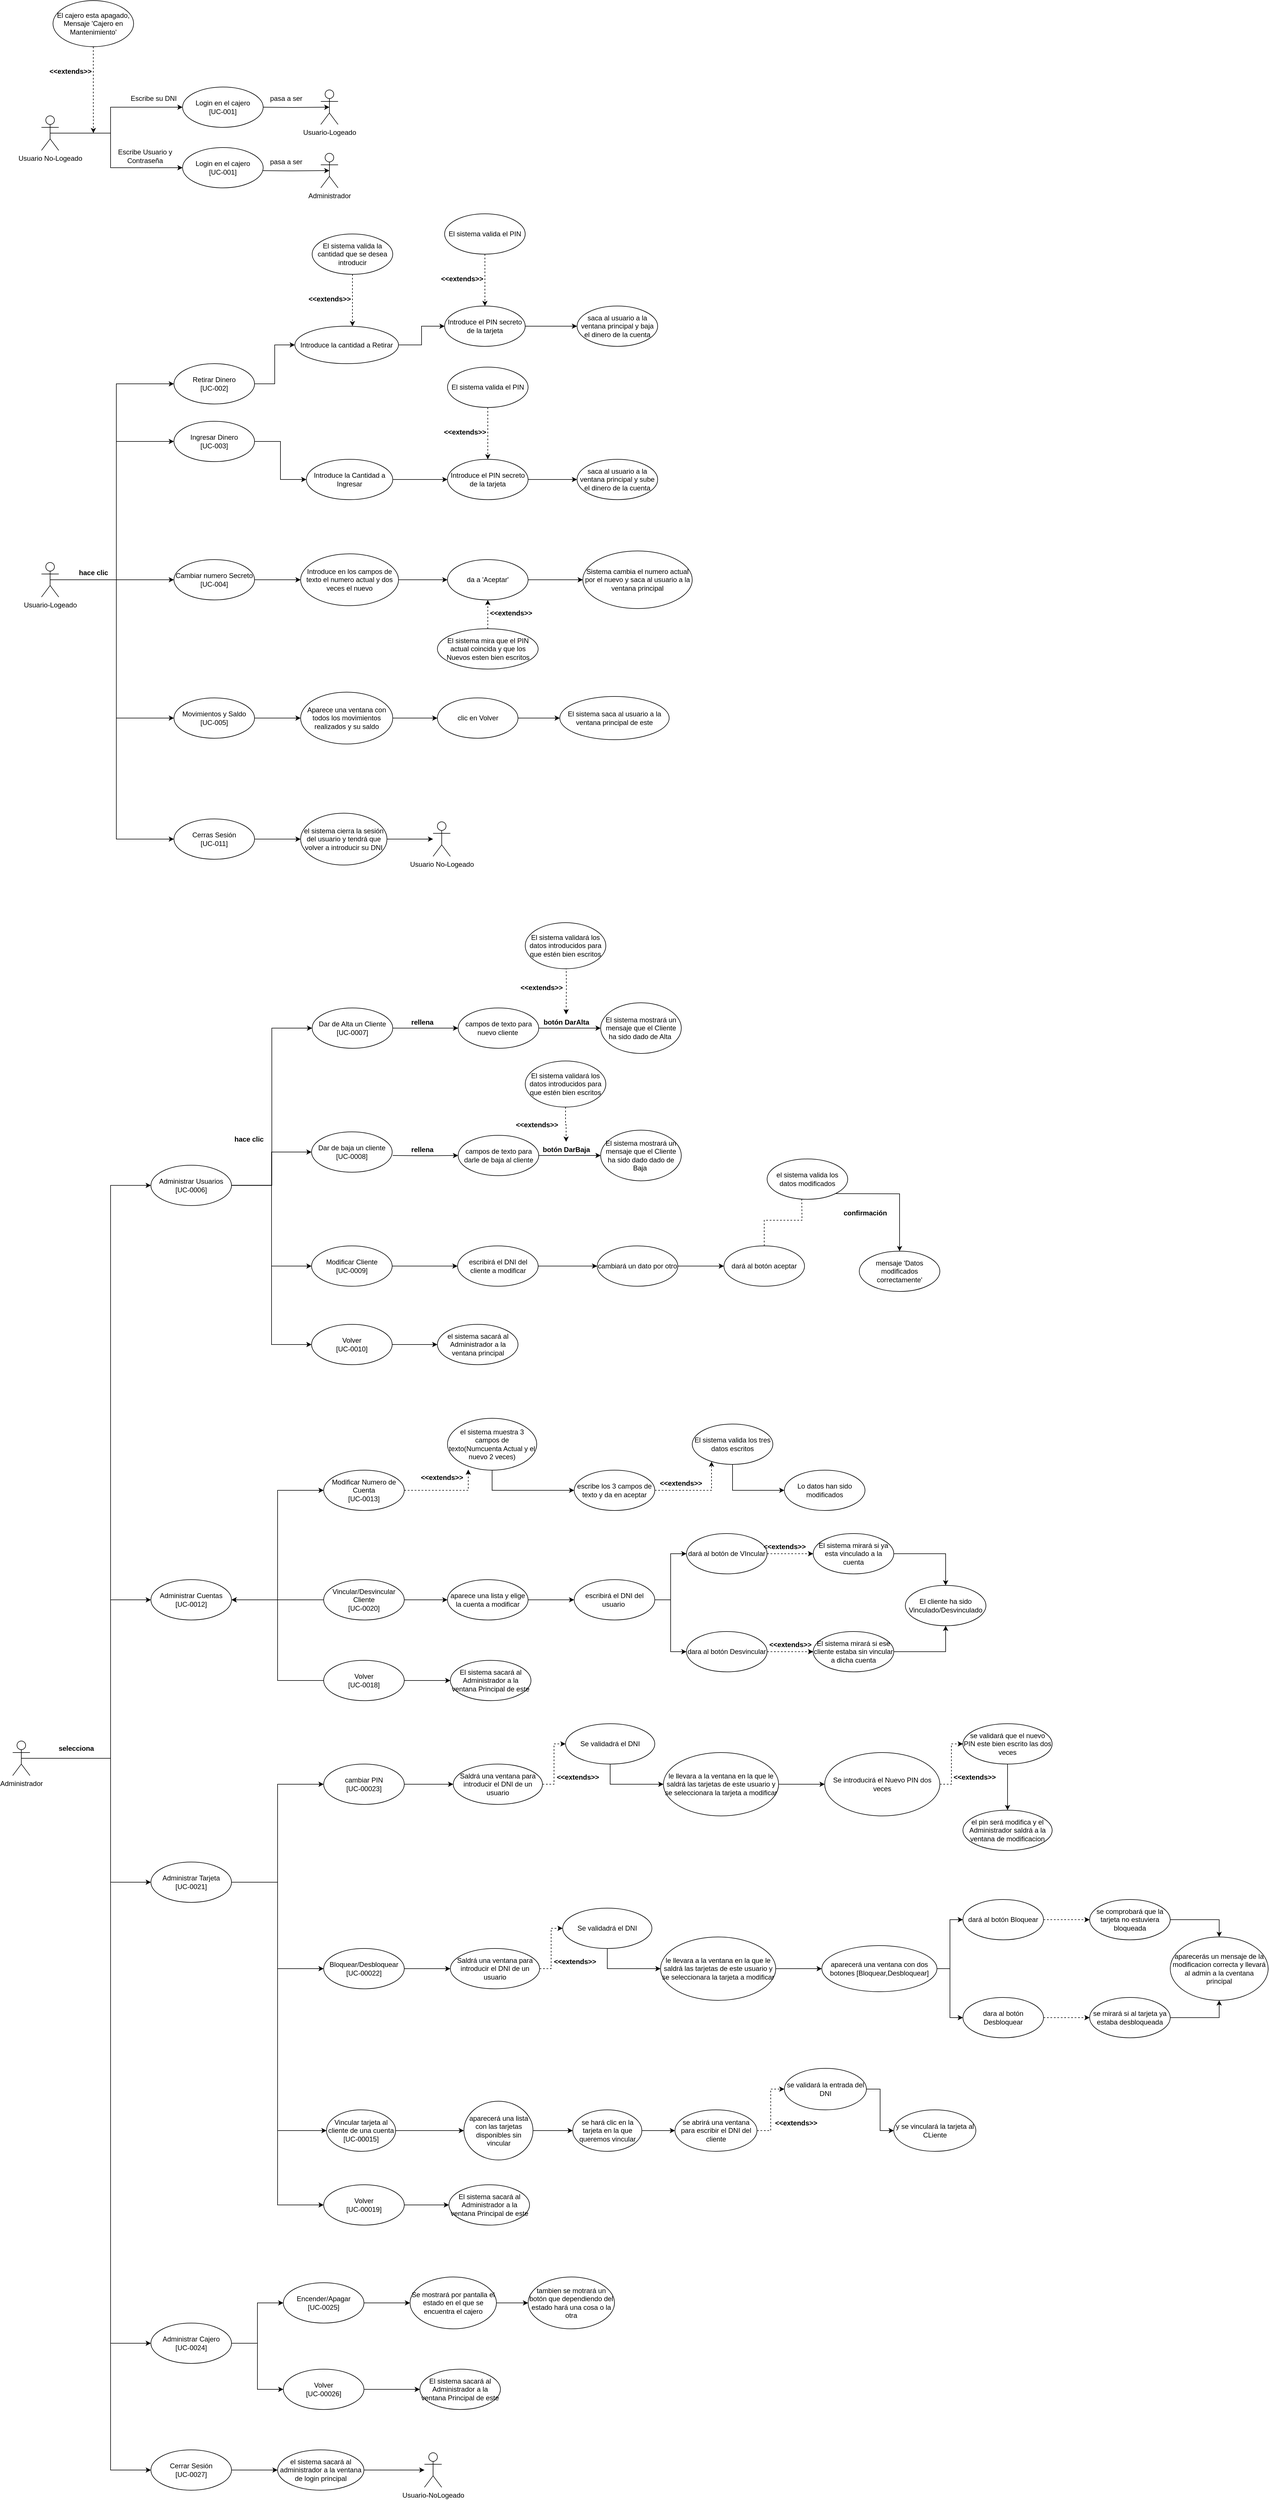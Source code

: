 <mxfile version="21.2.1" type="device">
  <diagram id="C5RBs43oDa-KdzZeNtuy" name="Page-1">
    <mxGraphModel dx="5240" dy="4062" grid="1" gridSize="10" guides="1" tooltips="1" connect="1" arrows="1" fold="1" page="1" pageScale="1" pageWidth="827" pageHeight="1169" math="0" shadow="0">
      <root>
        <mxCell id="WIyWlLk6GJQsqaUBKTNV-0" />
        <mxCell id="WIyWlLk6GJQsqaUBKTNV-1" parent="WIyWlLk6GJQsqaUBKTNV-0" />
        <mxCell id="mAPham0x63j8fFh4oRQU-10" style="edgeStyle=orthogonalEdgeStyle;rounded=0;orthogonalLoop=1;jettySize=auto;html=1;exitX=1;exitY=0.5;exitDx=0;exitDy=0;entryX=0.5;entryY=0.5;entryDx=0;entryDy=0;entryPerimeter=0;" parent="WIyWlLk6GJQsqaUBKTNV-1" target="mAPham0x63j8fFh4oRQU-9" edge="1">
          <mxGeometry relative="1" as="geometry">
            <mxPoint x="415" y="-25" as="sourcePoint" />
          </mxGeometry>
        </mxCell>
        <mxCell id="mAPham0x63j8fFh4oRQU-13" style="edgeStyle=orthogonalEdgeStyle;rounded=0;orthogonalLoop=1;jettySize=auto;html=1;exitX=0.5;exitY=0.5;exitDx=0;exitDy=0;exitPerimeter=0;" parent="WIyWlLk6GJQsqaUBKTNV-1" source="mAPham0x63j8fFh4oRQU-6" target="mAPham0x63j8fFh4oRQU-12" edge="1">
          <mxGeometry relative="1" as="geometry">
            <Array as="points">
              <mxPoint x="150" y="20" />
              <mxPoint x="150" y="-25" />
            </Array>
          </mxGeometry>
        </mxCell>
        <mxCell id="mAPham0x63j8fFh4oRQU-93" style="edgeStyle=orthogonalEdgeStyle;rounded=0;orthogonalLoop=1;jettySize=auto;html=1;exitX=0.5;exitY=0.5;exitDx=0;exitDy=0;exitPerimeter=0;entryX=0;entryY=0.5;entryDx=0;entryDy=0;" parent="WIyWlLk6GJQsqaUBKTNV-1" source="mAPham0x63j8fFh4oRQU-6" target="mAPham0x63j8fFh4oRQU-92" edge="1">
          <mxGeometry relative="1" as="geometry">
            <Array as="points">
              <mxPoint x="150" y="20" />
              <mxPoint x="150" y="80" />
            </Array>
          </mxGeometry>
        </mxCell>
        <mxCell id="mAPham0x63j8fFh4oRQU-6" value="Usuario No-Logeado" style="shape=umlActor;verticalLabelPosition=bottom;verticalAlign=top;html=1;outlineConnect=0;" parent="WIyWlLk6GJQsqaUBKTNV-1" vertex="1">
          <mxGeometry x="30" y="-10" width="30" height="60" as="geometry" />
        </mxCell>
        <mxCell id="mAPham0x63j8fFh4oRQU-8" value="Escribe su DNI" style="text;html=1;strokeColor=none;fillColor=none;align=center;verticalAlign=middle;whiteSpace=wrap;rounded=0;" parent="WIyWlLk6GJQsqaUBKTNV-1" vertex="1">
          <mxGeometry x="165" y="-55" width="120" height="30" as="geometry" />
        </mxCell>
        <mxCell id="mAPham0x63j8fFh4oRQU-9" value="Usuario-Logeado" style="shape=umlActor;verticalLabelPosition=bottom;verticalAlign=top;html=1;outlineConnect=0;" parent="WIyWlLk6GJQsqaUBKTNV-1" vertex="1">
          <mxGeometry x="515" y="-55" width="30" height="60" as="geometry" />
        </mxCell>
        <mxCell id="mAPham0x63j8fFh4oRQU-11" value="pasa a ser" style="text;html=1;strokeColor=none;fillColor=none;align=center;verticalAlign=middle;whiteSpace=wrap;rounded=0;" parent="WIyWlLk6GJQsqaUBKTNV-1" vertex="1">
          <mxGeometry x="405" y="-55" width="100" height="30" as="geometry" />
        </mxCell>
        <mxCell id="mAPham0x63j8fFh4oRQU-12" value="Login en el cajero&lt;br&gt;[UC-001]" style="ellipse;whiteSpace=wrap;html=1;" parent="WIyWlLk6GJQsqaUBKTNV-1" vertex="1">
          <mxGeometry x="275" y="-60" width="140" height="70" as="geometry" />
        </mxCell>
        <mxCell id="mAPham0x63j8fFh4oRQU-25" style="edgeStyle=orthogonalEdgeStyle;rounded=0;orthogonalLoop=1;jettySize=auto;html=1;exitX=0.5;exitY=0.5;exitDx=0;exitDy=0;exitPerimeter=0;entryX=0;entryY=0.5;entryDx=0;entryDy=0;" parent="WIyWlLk6GJQsqaUBKTNV-1" source="mAPham0x63j8fFh4oRQU-14" target="mAPham0x63j8fFh4oRQU-15" edge="1">
          <mxGeometry relative="1" as="geometry" />
        </mxCell>
        <mxCell id="mAPham0x63j8fFh4oRQU-26" style="edgeStyle=orthogonalEdgeStyle;rounded=0;orthogonalLoop=1;jettySize=auto;html=1;exitX=0.5;exitY=0.5;exitDx=0;exitDy=0;exitPerimeter=0;entryX=0;entryY=0.5;entryDx=0;entryDy=0;" parent="WIyWlLk6GJQsqaUBKTNV-1" source="mAPham0x63j8fFh4oRQU-14" target="mAPham0x63j8fFh4oRQU-16" edge="1">
          <mxGeometry relative="1" as="geometry" />
        </mxCell>
        <mxCell id="mAPham0x63j8fFh4oRQU-27" style="edgeStyle=orthogonalEdgeStyle;rounded=0;orthogonalLoop=1;jettySize=auto;html=1;exitX=0.5;exitY=0.5;exitDx=0;exitDy=0;exitPerimeter=0;entryX=0;entryY=0.5;entryDx=0;entryDy=0;" parent="WIyWlLk6GJQsqaUBKTNV-1" source="mAPham0x63j8fFh4oRQU-14" target="mAPham0x63j8fFh4oRQU-17" edge="1">
          <mxGeometry relative="1" as="geometry">
            <Array as="points">
              <mxPoint x="100" y="795" />
              <mxPoint x="100" y="795" />
            </Array>
          </mxGeometry>
        </mxCell>
        <mxCell id="mAPham0x63j8fFh4oRQU-28" style="edgeStyle=orthogonalEdgeStyle;rounded=0;orthogonalLoop=1;jettySize=auto;html=1;exitX=0.5;exitY=0.5;exitDx=0;exitDy=0;exitPerimeter=0;entryX=0;entryY=0.5;entryDx=0;entryDy=0;" parent="WIyWlLk6GJQsqaUBKTNV-1" source="mAPham0x63j8fFh4oRQU-14" target="mAPham0x63j8fFh4oRQU-19" edge="1">
          <mxGeometry relative="1" as="geometry" />
        </mxCell>
        <mxCell id="mAPham0x63j8fFh4oRQU-29" style="edgeStyle=orthogonalEdgeStyle;rounded=0;orthogonalLoop=1;jettySize=auto;html=1;exitX=0.5;exitY=0.5;exitDx=0;exitDy=0;exitPerimeter=0;entryX=0;entryY=0.5;entryDx=0;entryDy=0;" parent="WIyWlLk6GJQsqaUBKTNV-1" source="mAPham0x63j8fFh4oRQU-14" target="mAPham0x63j8fFh4oRQU-23" edge="1">
          <mxGeometry relative="1" as="geometry" />
        </mxCell>
        <mxCell id="mAPham0x63j8fFh4oRQU-14" value="Usuario-Logeado" style="shape=umlActor;verticalLabelPosition=bottom;verticalAlign=top;html=1;" parent="WIyWlLk6GJQsqaUBKTNV-1" vertex="1">
          <mxGeometry x="30" y="765" width="30" height="60" as="geometry" />
        </mxCell>
        <mxCell id="mAPham0x63j8fFh4oRQU-41" style="edgeStyle=orthogonalEdgeStyle;rounded=0;orthogonalLoop=1;jettySize=auto;html=1;exitX=1;exitY=0.5;exitDx=0;exitDy=0;entryX=0;entryY=0.5;entryDx=0;entryDy=0;" parent="WIyWlLk6GJQsqaUBKTNV-1" source="mAPham0x63j8fFh4oRQU-15" target="mAPham0x63j8fFh4oRQU-35" edge="1">
          <mxGeometry relative="1" as="geometry" />
        </mxCell>
        <mxCell id="mAPham0x63j8fFh4oRQU-15" value="Retirar Dinero&lt;br&gt;[UC-002]" style="ellipse;whiteSpace=wrap;html=1;" parent="WIyWlLk6GJQsqaUBKTNV-1" vertex="1">
          <mxGeometry x="260" y="420" width="140" height="70" as="geometry" />
        </mxCell>
        <mxCell id="mAPham0x63j8fFh4oRQU-40" style="edgeStyle=orthogonalEdgeStyle;rounded=0;orthogonalLoop=1;jettySize=auto;html=1;exitX=1;exitY=0.5;exitDx=0;exitDy=0;entryX=0;entryY=0.5;entryDx=0;entryDy=0;" parent="WIyWlLk6GJQsqaUBKTNV-1" source="mAPham0x63j8fFh4oRQU-16" target="mAPham0x63j8fFh4oRQU-39" edge="1">
          <mxGeometry relative="1" as="geometry" />
        </mxCell>
        <mxCell id="mAPham0x63j8fFh4oRQU-16" value="Ingresar Dinero&lt;br&gt;[UC-003]" style="ellipse;whiteSpace=wrap;html=1;" parent="WIyWlLk6GJQsqaUBKTNV-1" vertex="1">
          <mxGeometry x="260" y="520" width="140" height="70" as="geometry" />
        </mxCell>
        <mxCell id="mAPham0x63j8fFh4oRQU-62" style="edgeStyle=orthogonalEdgeStyle;rounded=0;orthogonalLoop=1;jettySize=auto;html=1;exitX=1;exitY=0.5;exitDx=0;exitDy=0;" parent="WIyWlLk6GJQsqaUBKTNV-1" source="mAPham0x63j8fFh4oRQU-17" target="mAPham0x63j8fFh4oRQU-61" edge="1">
          <mxGeometry relative="1" as="geometry">
            <Array as="points">
              <mxPoint x="430" y="795" />
              <mxPoint x="430" y="795" />
            </Array>
          </mxGeometry>
        </mxCell>
        <mxCell id="mAPham0x63j8fFh4oRQU-17" value="Cambiar numero Secreto&lt;br&gt;[UC-004]" style="ellipse;whiteSpace=wrap;html=1;" parent="WIyWlLk6GJQsqaUBKTNV-1" vertex="1">
          <mxGeometry x="260" y="760" width="140" height="70" as="geometry" />
        </mxCell>
        <mxCell id="mAPham0x63j8fFh4oRQU-72" style="edgeStyle=orthogonalEdgeStyle;rounded=0;orthogonalLoop=1;jettySize=auto;html=1;exitX=1;exitY=0.5;exitDx=0;exitDy=0;entryX=0;entryY=0.5;entryDx=0;entryDy=0;" parent="WIyWlLk6GJQsqaUBKTNV-1" source="mAPham0x63j8fFh4oRQU-19" target="mAPham0x63j8fFh4oRQU-71" edge="1">
          <mxGeometry relative="1" as="geometry" />
        </mxCell>
        <mxCell id="mAPham0x63j8fFh4oRQU-19" value="Movimientos y Saldo&lt;br&gt;[UC-005]" style="ellipse;whiteSpace=wrap;html=1;" parent="WIyWlLk6GJQsqaUBKTNV-1" vertex="1">
          <mxGeometry x="260" y="1000" width="140" height="70" as="geometry" />
        </mxCell>
        <mxCell id="mAPham0x63j8fFh4oRQU-79" value="" style="edgeStyle=orthogonalEdgeStyle;rounded=0;orthogonalLoop=1;jettySize=auto;html=1;" parent="WIyWlLk6GJQsqaUBKTNV-1" source="mAPham0x63j8fFh4oRQU-23" target="mAPham0x63j8fFh4oRQU-78" edge="1">
          <mxGeometry relative="1" as="geometry" />
        </mxCell>
        <mxCell id="mAPham0x63j8fFh4oRQU-23" value="Cerras Sesión&lt;br&gt;[UC-011]" style="ellipse;whiteSpace=wrap;html=1;" parent="WIyWlLk6GJQsqaUBKTNV-1" vertex="1">
          <mxGeometry x="260" y="1210" width="140" height="70" as="geometry" />
        </mxCell>
        <mxCell id="mAPham0x63j8fFh4oRQU-32" value="hace clic" style="text;align=center;fontStyle=1;verticalAlign=middle;spacingLeft=3;spacingRight=3;strokeColor=none;rotatable=0;points=[[0,0.5],[1,0.5]];portConstraint=eastwest;html=1;" parent="WIyWlLk6GJQsqaUBKTNV-1" vertex="1">
          <mxGeometry x="80" y="770" width="80" height="26" as="geometry" />
        </mxCell>
        <mxCell id="mAPham0x63j8fFh4oRQU-43" style="edgeStyle=orthogonalEdgeStyle;rounded=0;orthogonalLoop=1;jettySize=auto;html=1;exitX=1;exitY=0.5;exitDx=0;exitDy=0;entryX=0;entryY=0.5;entryDx=0;entryDy=0;" parent="WIyWlLk6GJQsqaUBKTNV-1" source="mAPham0x63j8fFh4oRQU-35" target="mAPham0x63j8fFh4oRQU-42" edge="1">
          <mxGeometry relative="1" as="geometry" />
        </mxCell>
        <mxCell id="mAPham0x63j8fFh4oRQU-35" value="Introduce la cantidad a Retirar" style="ellipse;whiteSpace=wrap;html=1;" parent="WIyWlLk6GJQsqaUBKTNV-1" vertex="1">
          <mxGeometry x="470" y="355" width="180" height="65" as="geometry" />
        </mxCell>
        <mxCell id="mAPham0x63j8fFh4oRQU-37" value="&amp;lt;&amp;lt;extends&amp;gt;&amp;gt;" style="text;align=center;fontStyle=1;verticalAlign=middle;spacingLeft=3;spacingRight=3;strokeColor=none;rotatable=0;points=[[0,0.5],[1,0.5]];portConstraint=eastwest;html=1;" parent="WIyWlLk6GJQsqaUBKTNV-1" vertex="1">
          <mxGeometry x="720" y="260" width="80" height="26" as="geometry" />
        </mxCell>
        <mxCell id="mAPham0x63j8fFh4oRQU-55" style="edgeStyle=orthogonalEdgeStyle;rounded=0;orthogonalLoop=1;jettySize=auto;html=1;exitX=1;exitY=0.5;exitDx=0;exitDy=0;entryX=0;entryY=0.5;entryDx=0;entryDy=0;" parent="WIyWlLk6GJQsqaUBKTNV-1" source="mAPham0x63j8fFh4oRQU-39" target="mAPham0x63j8fFh4oRQU-52" edge="1">
          <mxGeometry relative="1" as="geometry" />
        </mxCell>
        <mxCell id="mAPham0x63j8fFh4oRQU-39" value="Introduce la Cantidad a Ingresar" style="ellipse;whiteSpace=wrap;html=1;" parent="WIyWlLk6GJQsqaUBKTNV-1" vertex="1">
          <mxGeometry x="490" y="586" width="150" height="70" as="geometry" />
        </mxCell>
        <mxCell id="mAPham0x63j8fFh4oRQU-47" style="edgeStyle=orthogonalEdgeStyle;rounded=0;orthogonalLoop=1;jettySize=auto;html=1;exitX=1;exitY=0.5;exitDx=0;exitDy=0;entryX=0;entryY=0.5;entryDx=0;entryDy=0;" parent="WIyWlLk6GJQsqaUBKTNV-1" source="mAPham0x63j8fFh4oRQU-42" target="mAPham0x63j8fFh4oRQU-46" edge="1">
          <mxGeometry relative="1" as="geometry" />
        </mxCell>
        <mxCell id="mAPham0x63j8fFh4oRQU-42" value="Introduce el PIN secreto de la tarjeta" style="ellipse;whiteSpace=wrap;html=1;" parent="WIyWlLk6GJQsqaUBKTNV-1" vertex="1">
          <mxGeometry x="730" y="320" width="140" height="70" as="geometry" />
        </mxCell>
        <mxCell id="mAPham0x63j8fFh4oRQU-45" style="edgeStyle=orthogonalEdgeStyle;rounded=0;orthogonalLoop=1;jettySize=auto;html=1;exitX=0.5;exitY=1;exitDx=0;exitDy=0;entryX=0.5;entryY=0;entryDx=0;entryDy=0;dashed=1;" parent="WIyWlLk6GJQsqaUBKTNV-1" source="mAPham0x63j8fFh4oRQU-44" target="mAPham0x63j8fFh4oRQU-42" edge="1">
          <mxGeometry relative="1" as="geometry" />
        </mxCell>
        <mxCell id="mAPham0x63j8fFh4oRQU-44" value="El sistema valida el PIN" style="ellipse;whiteSpace=wrap;html=1;" parent="WIyWlLk6GJQsqaUBKTNV-1" vertex="1">
          <mxGeometry x="730" y="160" width="140" height="70" as="geometry" />
        </mxCell>
        <mxCell id="mAPham0x63j8fFh4oRQU-46" value="saca al usuario a la ventana principal y baja el dinero de la cuenta" style="ellipse;whiteSpace=wrap;html=1;" parent="WIyWlLk6GJQsqaUBKTNV-1" vertex="1">
          <mxGeometry x="960" y="320" width="140" height="70" as="geometry" />
        </mxCell>
        <mxCell id="mAPham0x63j8fFh4oRQU-51" value="&amp;lt;&amp;lt;extends&amp;gt;&amp;gt;" style="text;align=center;fontStyle=1;verticalAlign=middle;spacingLeft=3;spacingRight=3;strokeColor=none;rotatable=0;points=[[0,0.5],[1,0.5]];portConstraint=eastwest;html=1;" parent="WIyWlLk6GJQsqaUBKTNV-1" vertex="1">
          <mxGeometry x="725" y="526" width="80" height="26" as="geometry" />
        </mxCell>
        <mxCell id="mAPham0x63j8fFh4oRQU-57" style="edgeStyle=orthogonalEdgeStyle;rounded=0;orthogonalLoop=1;jettySize=auto;html=1;exitX=1;exitY=0.5;exitDx=0;exitDy=0;entryX=0;entryY=0.5;entryDx=0;entryDy=0;" parent="WIyWlLk6GJQsqaUBKTNV-1" source="mAPham0x63j8fFh4oRQU-52" target="mAPham0x63j8fFh4oRQU-56" edge="1">
          <mxGeometry relative="1" as="geometry" />
        </mxCell>
        <mxCell id="mAPham0x63j8fFh4oRQU-52" value="Introduce el PIN secreto de la tarjeta" style="ellipse;whiteSpace=wrap;html=1;" parent="WIyWlLk6GJQsqaUBKTNV-1" vertex="1">
          <mxGeometry x="735" y="586" width="140" height="70" as="geometry" />
        </mxCell>
        <mxCell id="mAPham0x63j8fFh4oRQU-53" style="edgeStyle=orthogonalEdgeStyle;rounded=0;orthogonalLoop=1;jettySize=auto;html=1;exitX=0.5;exitY=1;exitDx=0;exitDy=0;entryX=0.5;entryY=0;entryDx=0;entryDy=0;dashed=1;" parent="WIyWlLk6GJQsqaUBKTNV-1" source="mAPham0x63j8fFh4oRQU-54" target="mAPham0x63j8fFh4oRQU-52" edge="1">
          <mxGeometry relative="1" as="geometry" />
        </mxCell>
        <mxCell id="mAPham0x63j8fFh4oRQU-54" value="El sistema valida el PIN" style="ellipse;whiteSpace=wrap;html=1;" parent="WIyWlLk6GJQsqaUBKTNV-1" vertex="1">
          <mxGeometry x="735" y="426" width="140" height="70" as="geometry" />
        </mxCell>
        <mxCell id="mAPham0x63j8fFh4oRQU-56" value="saca al usuario a la ventana principal y sube el dinero de la cuenta" style="ellipse;whiteSpace=wrap;html=1;" parent="WIyWlLk6GJQsqaUBKTNV-1" vertex="1">
          <mxGeometry x="960" y="586" width="140" height="70" as="geometry" />
        </mxCell>
        <mxCell id="mAPham0x63j8fFh4oRQU-58" value="&amp;lt;&amp;lt;extends&amp;gt;&amp;gt;" style="text;align=center;fontStyle=1;verticalAlign=middle;spacingLeft=3;spacingRight=3;strokeColor=none;rotatable=0;points=[[0,0.5],[1,0.5]];portConstraint=eastwest;html=1;" parent="WIyWlLk6GJQsqaUBKTNV-1" vertex="1">
          <mxGeometry x="490" y="295" width="80" height="26" as="geometry" />
        </mxCell>
        <mxCell id="mAPham0x63j8fFh4oRQU-59" style="edgeStyle=orthogonalEdgeStyle;rounded=0;orthogonalLoop=1;jettySize=auto;html=1;exitX=0.5;exitY=1;exitDx=0;exitDy=0;entryX=0.5;entryY=0;entryDx=0;entryDy=0;dashed=1;" parent="WIyWlLk6GJQsqaUBKTNV-1" source="mAPham0x63j8fFh4oRQU-60" edge="1">
          <mxGeometry relative="1" as="geometry">
            <mxPoint x="570" y="355" as="targetPoint" />
          </mxGeometry>
        </mxCell>
        <mxCell id="mAPham0x63j8fFh4oRQU-60" value="El sistema valida la cantidad que se desea introducir" style="ellipse;whiteSpace=wrap;html=1;" parent="WIyWlLk6GJQsqaUBKTNV-1" vertex="1">
          <mxGeometry x="500" y="195" width="140" height="70" as="geometry" />
        </mxCell>
        <mxCell id="mAPham0x63j8fFh4oRQU-64" style="edgeStyle=orthogonalEdgeStyle;rounded=0;orthogonalLoop=1;jettySize=auto;html=1;exitX=1;exitY=0.5;exitDx=0;exitDy=0;entryX=0;entryY=0.5;entryDx=0;entryDy=0;" parent="WIyWlLk6GJQsqaUBKTNV-1" source="mAPham0x63j8fFh4oRQU-61" target="mAPham0x63j8fFh4oRQU-63" edge="1">
          <mxGeometry relative="1" as="geometry" />
        </mxCell>
        <mxCell id="mAPham0x63j8fFh4oRQU-61" value="Introduce en los campos de texto el numero actual y dos veces el nuevo" style="ellipse;whiteSpace=wrap;html=1;" parent="WIyWlLk6GJQsqaUBKTNV-1" vertex="1">
          <mxGeometry x="480" y="750" width="170" height="90" as="geometry" />
        </mxCell>
        <mxCell id="mAPham0x63j8fFh4oRQU-70" style="edgeStyle=orthogonalEdgeStyle;rounded=0;orthogonalLoop=1;jettySize=auto;html=1;exitX=1;exitY=0.5;exitDx=0;exitDy=0;" parent="WIyWlLk6GJQsqaUBKTNV-1" source="mAPham0x63j8fFh4oRQU-63" target="mAPham0x63j8fFh4oRQU-69" edge="1">
          <mxGeometry relative="1" as="geometry" />
        </mxCell>
        <mxCell id="mAPham0x63j8fFh4oRQU-63" value="da a &#39;Aceptar&#39;" style="ellipse;whiteSpace=wrap;html=1;" parent="WIyWlLk6GJQsqaUBKTNV-1" vertex="1">
          <mxGeometry x="735" y="760" width="140" height="70" as="geometry" />
        </mxCell>
        <mxCell id="mAPham0x63j8fFh4oRQU-65" value="&amp;lt;&amp;lt;extends&amp;gt;&amp;gt;" style="text;align=center;fontStyle=1;verticalAlign=middle;spacingLeft=3;spacingRight=3;strokeColor=none;rotatable=0;points=[[0,0.5],[1,0.5]];portConstraint=eastwest;html=1;" parent="WIyWlLk6GJQsqaUBKTNV-1" vertex="1">
          <mxGeometry x="805" y="840" width="80" height="26" as="geometry" />
        </mxCell>
        <mxCell id="mAPham0x63j8fFh4oRQU-68" style="edgeStyle=orthogonalEdgeStyle;rounded=0;orthogonalLoop=1;jettySize=auto;html=1;exitX=0.5;exitY=0;exitDx=0;exitDy=0;entryX=0.5;entryY=1;entryDx=0;entryDy=0;dashed=1;" parent="WIyWlLk6GJQsqaUBKTNV-1" source="mAPham0x63j8fFh4oRQU-67" target="mAPham0x63j8fFh4oRQU-63" edge="1">
          <mxGeometry relative="1" as="geometry" />
        </mxCell>
        <mxCell id="mAPham0x63j8fFh4oRQU-67" value="El sistema mira que el PIN actual coincida y que los Nuevos esten bien escritos" style="ellipse;whiteSpace=wrap;html=1;" parent="WIyWlLk6GJQsqaUBKTNV-1" vertex="1">
          <mxGeometry x="717.5" y="880" width="175" height="70" as="geometry" />
        </mxCell>
        <mxCell id="mAPham0x63j8fFh4oRQU-69" value="Sistema cambia el numero actual por el nuevo y saca al usuario a la ventana principal" style="ellipse;whiteSpace=wrap;html=1;" parent="WIyWlLk6GJQsqaUBKTNV-1" vertex="1">
          <mxGeometry x="970" y="745" width="190" height="100" as="geometry" />
        </mxCell>
        <mxCell id="mAPham0x63j8fFh4oRQU-74" style="edgeStyle=orthogonalEdgeStyle;rounded=0;orthogonalLoop=1;jettySize=auto;html=1;exitX=1;exitY=0.5;exitDx=0;exitDy=0;" parent="WIyWlLk6GJQsqaUBKTNV-1" source="mAPham0x63j8fFh4oRQU-71" target="mAPham0x63j8fFh4oRQU-73" edge="1">
          <mxGeometry relative="1" as="geometry" />
        </mxCell>
        <mxCell id="mAPham0x63j8fFh4oRQU-71" value="Aparece una ventana con todos los movimientos realizados y su saldo" style="ellipse;whiteSpace=wrap;html=1;" parent="WIyWlLk6GJQsqaUBKTNV-1" vertex="1">
          <mxGeometry x="480" y="990" width="160" height="90" as="geometry" />
        </mxCell>
        <mxCell id="mAPham0x63j8fFh4oRQU-77" value="" style="edgeStyle=orthogonalEdgeStyle;rounded=0;orthogonalLoop=1;jettySize=auto;html=1;" parent="WIyWlLk6GJQsqaUBKTNV-1" source="mAPham0x63j8fFh4oRQU-73" target="mAPham0x63j8fFh4oRQU-75" edge="1">
          <mxGeometry relative="1" as="geometry" />
        </mxCell>
        <mxCell id="mAPham0x63j8fFh4oRQU-73" value="clic en Volver" style="ellipse;whiteSpace=wrap;html=1;" parent="WIyWlLk6GJQsqaUBKTNV-1" vertex="1">
          <mxGeometry x="717.5" y="1000" width="140" height="70" as="geometry" />
        </mxCell>
        <mxCell id="mAPham0x63j8fFh4oRQU-75" value="El sistema saca al usuario a la ventana principal de este" style="ellipse;whiteSpace=wrap;html=1;" parent="WIyWlLk6GJQsqaUBKTNV-1" vertex="1">
          <mxGeometry x="930" y="997.5" width="190" height="75" as="geometry" />
        </mxCell>
        <mxCell id="mAPham0x63j8fFh4oRQU-82" value="" style="edgeStyle=orthogonalEdgeStyle;rounded=0;orthogonalLoop=1;jettySize=auto;html=1;" parent="WIyWlLk6GJQsqaUBKTNV-1" source="mAPham0x63j8fFh4oRQU-78" target="mAPham0x63j8fFh4oRQU-80" edge="1">
          <mxGeometry relative="1" as="geometry" />
        </mxCell>
        <mxCell id="mAPham0x63j8fFh4oRQU-78" value="el sistema cierra la sesión del usuario y tendrá que volver a introducir su DNI" style="ellipse;whiteSpace=wrap;html=1;" parent="WIyWlLk6GJQsqaUBKTNV-1" vertex="1">
          <mxGeometry x="480" y="1200" width="150" height="90" as="geometry" />
        </mxCell>
        <mxCell id="mAPham0x63j8fFh4oRQU-80" value="Usuario No-Logeado" style="shape=umlActor;verticalLabelPosition=bottom;verticalAlign=top;html=1;outlineConnect=0;" parent="WIyWlLk6GJQsqaUBKTNV-1" vertex="1">
          <mxGeometry x="710" y="1215" width="30" height="60" as="geometry" />
        </mxCell>
        <mxCell id="mAPham0x63j8fFh4oRQU-104" style="edgeStyle=orthogonalEdgeStyle;rounded=0;orthogonalLoop=1;jettySize=auto;html=1;exitX=0.5;exitY=0.5;exitDx=0;exitDy=0;exitPerimeter=0;entryX=0;entryY=0.5;entryDx=0;entryDy=0;" parent="WIyWlLk6GJQsqaUBKTNV-1" source="mAPham0x63j8fFh4oRQU-83" target="mAPham0x63j8fFh4oRQU-84" edge="1">
          <mxGeometry relative="1" as="geometry">
            <Array as="points">
              <mxPoint x="150" y="2840" />
              <mxPoint x="150" y="1846" />
            </Array>
            <mxPoint x="220" y="1861" as="targetPoint" />
          </mxGeometry>
        </mxCell>
        <mxCell id="X6sVnc7SpSsQNBYBZFMQ-15" style="edgeStyle=orthogonalEdgeStyle;rounded=0;orthogonalLoop=1;jettySize=auto;html=1;exitX=0.5;exitY=0.5;exitDx=0;exitDy=0;exitPerimeter=0;entryX=0;entryY=0.5;entryDx=0;entryDy=0;" parent="WIyWlLk6GJQsqaUBKTNV-1" source="mAPham0x63j8fFh4oRQU-83" target="mAPham0x63j8fFh4oRQU-85" edge="1">
          <mxGeometry relative="1" as="geometry">
            <Array as="points">
              <mxPoint x="150" y="2840" />
              <mxPoint x="150" y="2565" />
            </Array>
          </mxGeometry>
        </mxCell>
        <mxCell id="Q2NXUZg1K2x1eHwOYU1L-43" style="edgeStyle=orthogonalEdgeStyle;rounded=0;orthogonalLoop=1;jettySize=auto;html=1;exitX=0.5;exitY=0.5;exitDx=0;exitDy=0;exitPerimeter=0;entryX=0;entryY=0.5;entryDx=0;entryDy=0;" parent="WIyWlLk6GJQsqaUBKTNV-1" source="mAPham0x63j8fFh4oRQU-83" target="mAPham0x63j8fFh4oRQU-86" edge="1">
          <mxGeometry relative="1" as="geometry">
            <Array as="points">
              <mxPoint x="150" y="2840" />
              <mxPoint x="150" y="3055" />
            </Array>
          </mxGeometry>
        </mxCell>
        <mxCell id="62g6QTCV8Mkf1KwrSEGe-13" style="edgeStyle=orthogonalEdgeStyle;rounded=0;orthogonalLoop=1;jettySize=auto;html=1;exitX=0.5;exitY=0.5;exitDx=0;exitDy=0;exitPerimeter=0;entryX=0;entryY=0.5;entryDx=0;entryDy=0;" edge="1" parent="WIyWlLk6GJQsqaUBKTNV-1" source="mAPham0x63j8fFh4oRQU-83" target="mAPham0x63j8fFh4oRQU-87">
          <mxGeometry relative="1" as="geometry">
            <Array as="points">
              <mxPoint x="150" y="2840" />
              <mxPoint x="150" y="3855" />
            </Array>
          </mxGeometry>
        </mxCell>
        <mxCell id="62g6QTCV8Mkf1KwrSEGe-25" style="edgeStyle=orthogonalEdgeStyle;rounded=0;orthogonalLoop=1;jettySize=auto;html=1;exitX=0.5;exitY=0.5;exitDx=0;exitDy=0;exitPerimeter=0;entryX=0;entryY=0.5;entryDx=0;entryDy=0;" edge="1" parent="WIyWlLk6GJQsqaUBKTNV-1" source="mAPham0x63j8fFh4oRQU-83" target="mAPham0x63j8fFh4oRQU-99">
          <mxGeometry relative="1" as="geometry">
            <Array as="points">
              <mxPoint x="150" y="2840" />
              <mxPoint x="150" y="4075" />
            </Array>
          </mxGeometry>
        </mxCell>
        <mxCell id="mAPham0x63j8fFh4oRQU-83" value="Administrador" style="shape=umlActor;verticalLabelPosition=bottom;verticalAlign=top;html=1;outlineConnect=0;" parent="WIyWlLk6GJQsqaUBKTNV-1" vertex="1">
          <mxGeometry x="-20" y="2810" width="30" height="60" as="geometry" />
        </mxCell>
        <mxCell id="mAPham0x63j8fFh4oRQU-109" style="edgeStyle=orthogonalEdgeStyle;rounded=0;orthogonalLoop=1;jettySize=auto;html=1;exitX=1;exitY=0.5;exitDx=0;exitDy=0;entryX=0;entryY=0.5;entryDx=0;entryDy=0;" parent="WIyWlLk6GJQsqaUBKTNV-1" source="mAPham0x63j8fFh4oRQU-84" target="mAPham0x63j8fFh4oRQU-100" edge="1">
          <mxGeometry relative="1" as="geometry" />
        </mxCell>
        <mxCell id="mAPham0x63j8fFh4oRQU-110" style="edgeStyle=orthogonalEdgeStyle;rounded=0;orthogonalLoop=1;jettySize=auto;html=1;exitX=1;exitY=0.5;exitDx=0;exitDy=0;entryX=0;entryY=0.5;entryDx=0;entryDy=0;" parent="WIyWlLk6GJQsqaUBKTNV-1" source="mAPham0x63j8fFh4oRQU-84" target="mAPham0x63j8fFh4oRQU-101" edge="1">
          <mxGeometry relative="1" as="geometry" />
        </mxCell>
        <mxCell id="mAPham0x63j8fFh4oRQU-112" style="edgeStyle=orthogonalEdgeStyle;rounded=0;orthogonalLoop=1;jettySize=auto;html=1;exitX=1;exitY=0.5;exitDx=0;exitDy=0;entryX=0;entryY=0.5;entryDx=0;entryDy=0;" parent="WIyWlLk6GJQsqaUBKTNV-1" source="mAPham0x63j8fFh4oRQU-84" target="mAPham0x63j8fFh4oRQU-103" edge="1">
          <mxGeometry relative="1" as="geometry" />
        </mxCell>
        <mxCell id="mAPham0x63j8fFh4oRQU-133" style="edgeStyle=orthogonalEdgeStyle;rounded=0;orthogonalLoop=1;jettySize=auto;html=1;exitX=1;exitY=0.5;exitDx=0;exitDy=0;entryX=0;entryY=0.5;entryDx=0;entryDy=0;" parent="WIyWlLk6GJQsqaUBKTNV-1" source="mAPham0x63j8fFh4oRQU-84" target="mAPham0x63j8fFh4oRQU-102" edge="1">
          <mxGeometry relative="1" as="geometry" />
        </mxCell>
        <mxCell id="mAPham0x63j8fFh4oRQU-84" value="Administrar Usuarios&lt;br&gt;[UC-0006]" style="ellipse;whiteSpace=wrap;html=1;" parent="WIyWlLk6GJQsqaUBKTNV-1" vertex="1">
          <mxGeometry x="220" y="1810.91" width="140" height="70" as="geometry" />
        </mxCell>
        <mxCell id="Q2NXUZg1K2x1eHwOYU1L-1" style="edgeStyle=orthogonalEdgeStyle;rounded=0;orthogonalLoop=1;jettySize=auto;html=1;exitX=1;exitY=0.5;exitDx=0;exitDy=0;entryX=0;entryY=0.5;entryDx=0;entryDy=0;" parent="WIyWlLk6GJQsqaUBKTNV-1" source="mAPham0x63j8fFh4oRQU-85" target="Q2NXUZg1K2x1eHwOYU1L-0" edge="1">
          <mxGeometry relative="1" as="geometry" />
        </mxCell>
        <mxCell id="mAPham0x63j8fFh4oRQU-85" value="Administrar Cuentas&lt;br&gt;[UC-0012]" style="ellipse;whiteSpace=wrap;html=1;" parent="WIyWlLk6GJQsqaUBKTNV-1" vertex="1">
          <mxGeometry x="220" y="2530" width="140" height="70" as="geometry" />
        </mxCell>
        <mxCell id="Q2NXUZg1K2x1eHwOYU1L-50" style="edgeStyle=orthogonalEdgeStyle;rounded=0;orthogonalLoop=1;jettySize=auto;html=1;exitX=1;exitY=0.5;exitDx=0;exitDy=0;entryX=0;entryY=0.5;entryDx=0;entryDy=0;" parent="WIyWlLk6GJQsqaUBKTNV-1" source="mAPham0x63j8fFh4oRQU-86" target="Q2NXUZg1K2x1eHwOYU1L-48" edge="1">
          <mxGeometry relative="1" as="geometry" />
        </mxCell>
        <mxCell id="Q2NXUZg1K2x1eHwOYU1L-52" style="edgeStyle=orthogonalEdgeStyle;rounded=0;orthogonalLoop=1;jettySize=auto;html=1;exitX=1;exitY=0.5;exitDx=0;exitDy=0;entryX=0;entryY=0.5;entryDx=0;entryDy=0;" parent="WIyWlLk6GJQsqaUBKTNV-1" source="mAPham0x63j8fFh4oRQU-86" target="Q2NXUZg1K2x1eHwOYU1L-51" edge="1">
          <mxGeometry relative="1" as="geometry">
            <Array as="points">
              <mxPoint x="440" y="3055" />
              <mxPoint x="440" y="3486" />
            </Array>
          </mxGeometry>
        </mxCell>
        <mxCell id="Q2NXUZg1K2x1eHwOYU1L-54" style="edgeStyle=orthogonalEdgeStyle;rounded=0;orthogonalLoop=1;jettySize=auto;html=1;exitX=1;exitY=0.5;exitDx=0;exitDy=0;entryX=0;entryY=0.5;entryDx=0;entryDy=0;" parent="WIyWlLk6GJQsqaUBKTNV-1" source="mAPham0x63j8fFh4oRQU-86" target="Q2NXUZg1K2x1eHwOYU1L-53" edge="1">
          <mxGeometry relative="1" as="geometry">
            <Array as="points">
              <mxPoint x="440" y="3055" />
              <mxPoint x="440" y="3615" />
            </Array>
          </mxGeometry>
        </mxCell>
        <mxCell id="Q2NXUZg1K2x1eHwOYU1L-55" style="edgeStyle=orthogonalEdgeStyle;rounded=0;orthogonalLoop=1;jettySize=auto;html=1;exitX=1;exitY=0.5;exitDx=0;exitDy=0;entryX=0;entryY=0.5;entryDx=0;entryDy=0;" parent="WIyWlLk6GJQsqaUBKTNV-1" source="mAPham0x63j8fFh4oRQU-86" target="Q2NXUZg1K2x1eHwOYU1L-44" edge="1">
          <mxGeometry relative="1" as="geometry" />
        </mxCell>
        <mxCell id="mAPham0x63j8fFh4oRQU-86" value="Administrar Tarjeta&lt;br&gt;[UC-0021]" style="ellipse;whiteSpace=wrap;html=1;" parent="WIyWlLk6GJQsqaUBKTNV-1" vertex="1">
          <mxGeometry x="220" y="3020" width="140" height="70" as="geometry" />
        </mxCell>
        <mxCell id="62g6QTCV8Mkf1KwrSEGe-16" value="" style="edgeStyle=orthogonalEdgeStyle;rounded=0;orthogonalLoop=1;jettySize=auto;html=1;" edge="1" parent="WIyWlLk6GJQsqaUBKTNV-1" source="mAPham0x63j8fFh4oRQU-87" target="62g6QTCV8Mkf1KwrSEGe-15">
          <mxGeometry relative="1" as="geometry" />
        </mxCell>
        <mxCell id="62g6QTCV8Mkf1KwrSEGe-17" style="edgeStyle=orthogonalEdgeStyle;rounded=0;orthogonalLoop=1;jettySize=auto;html=1;exitX=1;exitY=0.5;exitDx=0;exitDy=0;entryX=0;entryY=0.5;entryDx=0;entryDy=0;" edge="1" parent="WIyWlLk6GJQsqaUBKTNV-1" source="mAPham0x63j8fFh4oRQU-87" target="62g6QTCV8Mkf1KwrSEGe-14">
          <mxGeometry relative="1" as="geometry" />
        </mxCell>
        <mxCell id="mAPham0x63j8fFh4oRQU-87" value="Administrar Cajero&lt;br&gt;[UC-0024]" style="ellipse;whiteSpace=wrap;html=1;" parent="WIyWlLk6GJQsqaUBKTNV-1" vertex="1">
          <mxGeometry x="220" y="3820" width="140" height="70" as="geometry" />
        </mxCell>
        <mxCell id="mAPham0x63j8fFh4oRQU-88" style="edgeStyle=orthogonalEdgeStyle;rounded=0;orthogonalLoop=1;jettySize=auto;html=1;exitX=1;exitY=0.5;exitDx=0;exitDy=0;entryX=0.5;entryY=0.5;entryDx=0;entryDy=0;entryPerimeter=0;" parent="WIyWlLk6GJQsqaUBKTNV-1" target="mAPham0x63j8fFh4oRQU-90" edge="1">
          <mxGeometry relative="1" as="geometry">
            <mxPoint x="405" y="85" as="sourcePoint" />
          </mxGeometry>
        </mxCell>
        <mxCell id="mAPham0x63j8fFh4oRQU-90" value="Administrador" style="shape=umlActor;verticalLabelPosition=bottom;verticalAlign=top;html=1;outlineConnect=0;" parent="WIyWlLk6GJQsqaUBKTNV-1" vertex="1">
          <mxGeometry x="515" y="55" width="30" height="60" as="geometry" />
        </mxCell>
        <mxCell id="mAPham0x63j8fFh4oRQU-91" value="pasa a ser" style="text;html=1;strokeColor=none;fillColor=none;align=center;verticalAlign=middle;whiteSpace=wrap;rounded=0;" parent="WIyWlLk6GJQsqaUBKTNV-1" vertex="1">
          <mxGeometry x="405" y="55" width="100" height="30" as="geometry" />
        </mxCell>
        <mxCell id="mAPham0x63j8fFh4oRQU-92" value="Login en el cajero&lt;br&gt;[UC-001]" style="ellipse;whiteSpace=wrap;html=1;" parent="WIyWlLk6GJQsqaUBKTNV-1" vertex="1">
          <mxGeometry x="275" y="45" width="140" height="70" as="geometry" />
        </mxCell>
        <mxCell id="mAPham0x63j8fFh4oRQU-95" value="Escribe Usuario y Contraseña" style="text;html=1;strokeColor=none;fillColor=none;align=center;verticalAlign=middle;whiteSpace=wrap;rounded=0;" parent="WIyWlLk6GJQsqaUBKTNV-1" vertex="1">
          <mxGeometry x="150" y="45" width="120" height="30" as="geometry" />
        </mxCell>
        <mxCell id="mAPham0x63j8fFh4oRQU-97" style="edgeStyle=orthogonalEdgeStyle;rounded=0;orthogonalLoop=1;jettySize=auto;html=1;exitX=0.5;exitY=1;exitDx=0;exitDy=0;dashed=1;" parent="WIyWlLk6GJQsqaUBKTNV-1" source="mAPham0x63j8fFh4oRQU-96" edge="1">
          <mxGeometry relative="1" as="geometry">
            <mxPoint x="120.143" y="20" as="targetPoint" />
          </mxGeometry>
        </mxCell>
        <mxCell id="mAPham0x63j8fFh4oRQU-96" value="El cajero esta apagado, Mensaje &#39;Cajero en Mantenimiento&#39;" style="ellipse;whiteSpace=wrap;html=1;" parent="WIyWlLk6GJQsqaUBKTNV-1" vertex="1">
          <mxGeometry x="50" y="-210" width="140" height="80" as="geometry" />
        </mxCell>
        <mxCell id="mAPham0x63j8fFh4oRQU-98" value="&amp;lt;&amp;lt;extends&amp;gt;&amp;gt;" style="text;align=center;fontStyle=1;verticalAlign=middle;spacingLeft=3;spacingRight=3;strokeColor=none;rotatable=0;points=[[0,0.5],[1,0.5]];portConstraint=eastwest;html=1;" parent="WIyWlLk6GJQsqaUBKTNV-1" vertex="1">
          <mxGeometry x="40" y="-100" width="80" height="26" as="geometry" />
        </mxCell>
        <mxCell id="62g6QTCV8Mkf1KwrSEGe-27" value="" style="edgeStyle=orthogonalEdgeStyle;rounded=0;orthogonalLoop=1;jettySize=auto;html=1;" edge="1" parent="WIyWlLk6GJQsqaUBKTNV-1" source="mAPham0x63j8fFh4oRQU-99" target="62g6QTCV8Mkf1KwrSEGe-26">
          <mxGeometry relative="1" as="geometry">
            <Array as="points">
              <mxPoint x="410" y="4075" />
              <mxPoint x="410" y="4075" />
            </Array>
          </mxGeometry>
        </mxCell>
        <mxCell id="mAPham0x63j8fFh4oRQU-99" value="Cerrar Sesión&lt;br&gt;[UC-0027]" style="ellipse;whiteSpace=wrap;html=1;" parent="WIyWlLk6GJQsqaUBKTNV-1" vertex="1">
          <mxGeometry x="220" y="4040" width="140" height="70" as="geometry" />
        </mxCell>
        <mxCell id="mAPham0x63j8fFh4oRQU-116" style="edgeStyle=orthogonalEdgeStyle;rounded=0;orthogonalLoop=1;jettySize=auto;html=1;exitX=1;exitY=0.5;exitDx=0;exitDy=0;entryX=0;entryY=0.5;entryDx=0;entryDy=0;" parent="WIyWlLk6GJQsqaUBKTNV-1" source="mAPham0x63j8fFh4oRQU-100" target="mAPham0x63j8fFh4oRQU-115" edge="1">
          <mxGeometry relative="1" as="geometry" />
        </mxCell>
        <mxCell id="mAPham0x63j8fFh4oRQU-100" value="Dar de Alta un Cliente&lt;br&gt;[UC-0007]" style="ellipse;whiteSpace=wrap;html=1;" parent="WIyWlLk6GJQsqaUBKTNV-1" vertex="1">
          <mxGeometry x="500" y="1538" width="140" height="70" as="geometry" />
        </mxCell>
        <mxCell id="mAPham0x63j8fFh4oRQU-101" value="Dar de baja un cliente&lt;br&gt;[UC-0008]" style="ellipse;whiteSpace=wrap;html=1;" parent="WIyWlLk6GJQsqaUBKTNV-1" vertex="1">
          <mxGeometry x="499" y="1753" width="140" height="70" as="geometry" />
        </mxCell>
        <mxCell id="X6sVnc7SpSsQNBYBZFMQ-1" value="" style="edgeStyle=orthogonalEdgeStyle;rounded=0;orthogonalLoop=1;jettySize=auto;html=1;" parent="WIyWlLk6GJQsqaUBKTNV-1" source="mAPham0x63j8fFh4oRQU-102" target="X6sVnc7SpSsQNBYBZFMQ-0" edge="1">
          <mxGeometry relative="1" as="geometry" />
        </mxCell>
        <mxCell id="mAPham0x63j8fFh4oRQU-102" value="Modificar Cliente&lt;br&gt;[UC-0009]" style="ellipse;whiteSpace=wrap;html=1;" parent="WIyWlLk6GJQsqaUBKTNV-1" vertex="1">
          <mxGeometry x="499" y="1950.91" width="140" height="70" as="geometry" />
        </mxCell>
        <mxCell id="X6sVnc7SpSsQNBYBZFMQ-12" value="" style="edgeStyle=orthogonalEdgeStyle;rounded=0;orthogonalLoop=1;jettySize=auto;html=1;" parent="WIyWlLk6GJQsqaUBKTNV-1" source="mAPham0x63j8fFh4oRQU-103" target="X6sVnc7SpSsQNBYBZFMQ-11" edge="1">
          <mxGeometry relative="1" as="geometry" />
        </mxCell>
        <mxCell id="mAPham0x63j8fFh4oRQU-103" value="Volver&lt;br&gt;[UC-0010]" style="ellipse;whiteSpace=wrap;html=1;" parent="WIyWlLk6GJQsqaUBKTNV-1" vertex="1">
          <mxGeometry x="499" y="2087" width="140" height="70" as="geometry" />
        </mxCell>
        <mxCell id="mAPham0x63j8fFh4oRQU-113" value="selecciona" style="text;align=center;fontStyle=1;verticalAlign=middle;spacingLeft=3;spacingRight=3;strokeColor=none;rotatable=0;points=[[0,0.5],[1,0.5]];portConstraint=eastwest;html=1;" parent="WIyWlLk6GJQsqaUBKTNV-1" vertex="1">
          <mxGeometry x="50" y="2810" width="80" height="26" as="geometry" />
        </mxCell>
        <mxCell id="mAPham0x63j8fFh4oRQU-114" value="hace clic" style="text;align=center;fontStyle=1;verticalAlign=middle;spacingLeft=3;spacingRight=3;strokeColor=none;rotatable=0;points=[[0,0.5],[1,0.5]];portConstraint=eastwest;html=1;" parent="WIyWlLk6GJQsqaUBKTNV-1" vertex="1">
          <mxGeometry x="350" y="1753" width="80" height="26" as="geometry" />
        </mxCell>
        <mxCell id="mAPham0x63j8fFh4oRQU-119" style="edgeStyle=orthogonalEdgeStyle;rounded=0;orthogonalLoop=1;jettySize=auto;html=1;exitX=1;exitY=0.5;exitDx=0;exitDy=0;entryX=0;entryY=0.5;entryDx=0;entryDy=0;" parent="WIyWlLk6GJQsqaUBKTNV-1" source="mAPham0x63j8fFh4oRQU-115" target="mAPham0x63j8fFh4oRQU-118" edge="1">
          <mxGeometry relative="1" as="geometry" />
        </mxCell>
        <mxCell id="mAPham0x63j8fFh4oRQU-115" value="campos de texto para nuevo cliente&amp;nbsp;" style="ellipse;whiteSpace=wrap;html=1;" parent="WIyWlLk6GJQsqaUBKTNV-1" vertex="1">
          <mxGeometry x="753.5" y="1538" width="140" height="70" as="geometry" />
        </mxCell>
        <mxCell id="mAPham0x63j8fFh4oRQU-117" value="rellena" style="text;align=center;fontStyle=1;verticalAlign=middle;spacingLeft=3;spacingRight=3;strokeColor=none;rotatable=0;points=[[0,0.5],[1,0.5]];portConstraint=eastwest;html=1;" parent="WIyWlLk6GJQsqaUBKTNV-1" vertex="1">
          <mxGeometry x="651" y="1550" width="80" height="26" as="geometry" />
        </mxCell>
        <mxCell id="mAPham0x63j8fFh4oRQU-118" value="El sistema mostrará un mensaje que el Cliente ha sido dado de Alta&amp;nbsp;" style="ellipse;whiteSpace=wrap;html=1;" parent="WIyWlLk6GJQsqaUBKTNV-1" vertex="1">
          <mxGeometry x="1001" y="1529" width="140" height="88" as="geometry" />
        </mxCell>
        <mxCell id="mAPham0x63j8fFh4oRQU-120" value="botón DarAlta" style="text;align=center;fontStyle=1;verticalAlign=middle;spacingLeft=3;spacingRight=3;strokeColor=none;rotatable=0;points=[[0,0.5],[1,0.5]];portConstraint=eastwest;html=1;" parent="WIyWlLk6GJQsqaUBKTNV-1" vertex="1">
          <mxGeometry x="901" y="1550" width="80" height="26" as="geometry" />
        </mxCell>
        <mxCell id="mAPham0x63j8fFh4oRQU-123" style="edgeStyle=orthogonalEdgeStyle;rounded=0;orthogonalLoop=1;jettySize=auto;html=1;exitX=0.5;exitY=1;exitDx=0;exitDy=0;entryX=0.5;entryY=-0.034;entryDx=0;entryDy=0;entryPerimeter=0;dashed=1;" parent="WIyWlLk6GJQsqaUBKTNV-1" target="mAPham0x63j8fFh4oRQU-120" edge="1">
          <mxGeometry relative="1" as="geometry">
            <mxPoint x="941" y="1450" as="sourcePoint" />
          </mxGeometry>
        </mxCell>
        <mxCell id="mAPham0x63j8fFh4oRQU-121" value="El sistema validará los datos introducidos para que estén bien escritos" style="ellipse;whiteSpace=wrap;html=1;" parent="WIyWlLk6GJQsqaUBKTNV-1" vertex="1">
          <mxGeometry x="870" y="1390" width="140" height="80" as="geometry" />
        </mxCell>
        <mxCell id="mAPham0x63j8fFh4oRQU-124" style="edgeStyle=orthogonalEdgeStyle;rounded=0;orthogonalLoop=1;jettySize=auto;html=1;exitX=1;exitY=0.5;exitDx=0;exitDy=0;entryX=0;entryY=0.5;entryDx=0;entryDy=0;" parent="WIyWlLk6GJQsqaUBKTNV-1" target="mAPham0x63j8fFh4oRQU-126" edge="1">
          <mxGeometry relative="1" as="geometry">
            <mxPoint x="640" y="1794" as="sourcePoint" />
          </mxGeometry>
        </mxCell>
        <mxCell id="mAPham0x63j8fFh4oRQU-125" style="edgeStyle=orthogonalEdgeStyle;rounded=0;orthogonalLoop=1;jettySize=auto;html=1;exitX=1;exitY=0.5;exitDx=0;exitDy=0;entryX=0;entryY=0.5;entryDx=0;entryDy=0;" parent="WIyWlLk6GJQsqaUBKTNV-1" source="mAPham0x63j8fFh4oRQU-126" target="mAPham0x63j8fFh4oRQU-128" edge="1">
          <mxGeometry relative="1" as="geometry" />
        </mxCell>
        <mxCell id="mAPham0x63j8fFh4oRQU-126" value="campos de texto para darle de baja al cliente" style="ellipse;whiteSpace=wrap;html=1;" parent="WIyWlLk6GJQsqaUBKTNV-1" vertex="1">
          <mxGeometry x="753.5" y="1759" width="140" height="70" as="geometry" />
        </mxCell>
        <mxCell id="mAPham0x63j8fFh4oRQU-127" value="rellena" style="text;align=center;fontStyle=1;verticalAlign=middle;spacingLeft=3;spacingRight=3;strokeColor=none;rotatable=0;points=[[0,0.5],[1,0.5]];portConstraint=eastwest;html=1;" parent="WIyWlLk6GJQsqaUBKTNV-1" vertex="1">
          <mxGeometry x="651" y="1771" width="80" height="26" as="geometry" />
        </mxCell>
        <mxCell id="mAPham0x63j8fFh4oRQU-128" value="El sistema mostrará un mensaje que el Cliente ha sido dado dado de Baja&amp;nbsp;" style="ellipse;whiteSpace=wrap;html=1;" parent="WIyWlLk6GJQsqaUBKTNV-1" vertex="1">
          <mxGeometry x="1001" y="1750" width="140" height="88" as="geometry" />
        </mxCell>
        <mxCell id="mAPham0x63j8fFh4oRQU-129" value="botón DarBaja" style="text;align=center;fontStyle=1;verticalAlign=middle;spacingLeft=3;spacingRight=3;strokeColor=none;rotatable=0;points=[[0,0.5],[1,0.5]];portConstraint=eastwest;html=1;" parent="WIyWlLk6GJQsqaUBKTNV-1" vertex="1">
          <mxGeometry x="901" y="1771" width="80" height="26" as="geometry" />
        </mxCell>
        <mxCell id="mAPham0x63j8fFh4oRQU-130" style="edgeStyle=orthogonalEdgeStyle;rounded=0;orthogonalLoop=1;jettySize=auto;html=1;exitX=0.5;exitY=1;exitDx=0;exitDy=0;entryX=0.5;entryY=-0.034;entryDx=0;entryDy=0;entryPerimeter=0;dashed=1;" parent="WIyWlLk6GJQsqaUBKTNV-1" source="mAPham0x63j8fFh4oRQU-131" target="mAPham0x63j8fFh4oRQU-129" edge="1">
          <mxGeometry relative="1" as="geometry">
            <mxPoint x="941" y="1586" as="sourcePoint" />
          </mxGeometry>
        </mxCell>
        <mxCell id="mAPham0x63j8fFh4oRQU-131" value="El sistema validará los datos introducidos para que estén bien escritos" style="ellipse;whiteSpace=wrap;html=1;" parent="WIyWlLk6GJQsqaUBKTNV-1" vertex="1">
          <mxGeometry x="870" y="1630" width="140" height="80" as="geometry" />
        </mxCell>
        <mxCell id="mAPham0x63j8fFh4oRQU-134" value="&amp;lt;&amp;lt;extends&amp;gt;&amp;gt;" style="text;align=center;fontStyle=1;verticalAlign=middle;spacingLeft=3;spacingRight=3;strokeColor=none;rotatable=0;points=[[0,0.5],[1,0.5]];portConstraint=eastwest;html=1;" parent="WIyWlLk6GJQsqaUBKTNV-1" vertex="1">
          <mxGeometry x="857.5" y="1490" width="80" height="26" as="geometry" />
        </mxCell>
        <mxCell id="mAPham0x63j8fFh4oRQU-135" value="&amp;lt;&amp;lt;extends&amp;gt;&amp;gt;" style="text;align=center;fontStyle=1;verticalAlign=middle;spacingLeft=3;spacingRight=3;strokeColor=none;rotatable=0;points=[[0,0.5],[1,0.5]];portConstraint=eastwest;html=1;" parent="WIyWlLk6GJQsqaUBKTNV-1" vertex="1">
          <mxGeometry x="850" y="1727.5" width="80" height="26" as="geometry" />
        </mxCell>
        <mxCell id="X6sVnc7SpSsQNBYBZFMQ-3" value="" style="edgeStyle=orthogonalEdgeStyle;rounded=0;orthogonalLoop=1;jettySize=auto;html=1;" parent="WIyWlLk6GJQsqaUBKTNV-1" source="X6sVnc7SpSsQNBYBZFMQ-0" target="X6sVnc7SpSsQNBYBZFMQ-2" edge="1">
          <mxGeometry relative="1" as="geometry" />
        </mxCell>
        <mxCell id="X6sVnc7SpSsQNBYBZFMQ-0" value="escribirá el DNI del cliente a modificar" style="ellipse;whiteSpace=wrap;html=1;" parent="WIyWlLk6GJQsqaUBKTNV-1" vertex="1">
          <mxGeometry x="752.5" y="1950.91" width="140" height="70" as="geometry" />
        </mxCell>
        <mxCell id="X6sVnc7SpSsQNBYBZFMQ-5" value="" style="edgeStyle=orthogonalEdgeStyle;rounded=0;orthogonalLoop=1;jettySize=auto;html=1;" parent="WIyWlLk6GJQsqaUBKTNV-1" source="X6sVnc7SpSsQNBYBZFMQ-2" target="X6sVnc7SpSsQNBYBZFMQ-4" edge="1">
          <mxGeometry relative="1" as="geometry" />
        </mxCell>
        <mxCell id="X6sVnc7SpSsQNBYBZFMQ-2" value="cambiará un dato por otro" style="ellipse;whiteSpace=wrap;html=1;" parent="WIyWlLk6GJQsqaUBKTNV-1" vertex="1">
          <mxGeometry x="995" y="1950.91" width="140" height="70" as="geometry" />
        </mxCell>
        <mxCell id="X6sVnc7SpSsQNBYBZFMQ-7" style="edgeStyle=orthogonalEdgeStyle;rounded=0;orthogonalLoop=1;jettySize=auto;html=1;exitX=0.5;exitY=0;exitDx=0;exitDy=0;entryX=0.429;entryY=1;entryDx=0;entryDy=0;entryPerimeter=0;dashed=1;" parent="WIyWlLk6GJQsqaUBKTNV-1" source="X6sVnc7SpSsQNBYBZFMQ-4" edge="1">
          <mxGeometry relative="1" as="geometry">
            <mxPoint x="1350.06" y="1860.91" as="targetPoint" />
          </mxGeometry>
        </mxCell>
        <mxCell id="X6sVnc7SpSsQNBYBZFMQ-4" value="dará al botón aceptar" style="ellipse;whiteSpace=wrap;html=1;" parent="WIyWlLk6GJQsqaUBKTNV-1" vertex="1">
          <mxGeometry x="1215" y="1950.91" width="140" height="70" as="geometry" />
        </mxCell>
        <mxCell id="X6sVnc7SpSsQNBYBZFMQ-9" value="" style="edgeStyle=orthogonalEdgeStyle;rounded=0;orthogonalLoop=1;jettySize=auto;html=1;exitX=0.593;exitY=0.987;exitDx=0;exitDy=0;exitPerimeter=0;entryX=0.5;entryY=0;entryDx=0;entryDy=0;" parent="WIyWlLk6GJQsqaUBKTNV-1" target="X6sVnc7SpSsQNBYBZFMQ-8" edge="1">
          <mxGeometry relative="1" as="geometry">
            <mxPoint x="1373.02" y="1860.0" as="sourcePoint" />
            <mxPoint x="1520" y="1950.91" as="targetPoint" />
          </mxGeometry>
        </mxCell>
        <mxCell id="X6sVnc7SpSsQNBYBZFMQ-6" value="el sistema valida los datos modificados" style="ellipse;whiteSpace=wrap;html=1;" parent="WIyWlLk6GJQsqaUBKTNV-1" vertex="1">
          <mxGeometry x="1290" y="1800" width="140" height="70" as="geometry" />
        </mxCell>
        <mxCell id="X6sVnc7SpSsQNBYBZFMQ-8" value="mensaje &#39;Datos modificados correctamente&#39;" style="ellipse;whiteSpace=wrap;html=1;" parent="WIyWlLk6GJQsqaUBKTNV-1" vertex="1">
          <mxGeometry x="1450" y="1960" width="140" height="70" as="geometry" />
        </mxCell>
        <mxCell id="X6sVnc7SpSsQNBYBZFMQ-10" value="confirmación" style="text;align=center;fontStyle=1;verticalAlign=middle;spacingLeft=3;spacingRight=3;strokeColor=none;rotatable=0;points=[[0,0.5],[1,0.5]];portConstraint=eastwest;html=1;" parent="WIyWlLk6GJQsqaUBKTNV-1" vertex="1">
          <mxGeometry x="1420" y="1880.91" width="80" height="26" as="geometry" />
        </mxCell>
        <mxCell id="X6sVnc7SpSsQNBYBZFMQ-11" value="el sistema sacará al Administrador a la ventana principal" style="ellipse;whiteSpace=wrap;html=1;" parent="WIyWlLk6GJQsqaUBKTNV-1" vertex="1">
          <mxGeometry x="717.5" y="2087" width="140" height="70" as="geometry" />
        </mxCell>
        <mxCell id="Q2NXUZg1K2x1eHwOYU1L-10" style="edgeStyle=orthogonalEdgeStyle;rounded=0;orthogonalLoop=1;jettySize=auto;html=1;exitX=1;exitY=0.5;exitDx=0;exitDy=0;entryX=0.233;entryY=0.989;entryDx=0;entryDy=0;entryPerimeter=0;dashed=1;" parent="WIyWlLk6GJQsqaUBKTNV-1" source="Q2NXUZg1K2x1eHwOYU1L-0" target="Q2NXUZg1K2x1eHwOYU1L-9" edge="1">
          <mxGeometry relative="1" as="geometry" />
        </mxCell>
        <mxCell id="Q2NXUZg1K2x1eHwOYU1L-0" value="Modificar Numero de Cuenta&lt;br&gt;[UC-0013]" style="ellipse;whiteSpace=wrap;html=1;" parent="WIyWlLk6GJQsqaUBKTNV-1" vertex="1">
          <mxGeometry x="520" y="2340" width="140" height="70" as="geometry" />
        </mxCell>
        <mxCell id="Q2NXUZg1K2x1eHwOYU1L-6" style="edgeStyle=orthogonalEdgeStyle;rounded=0;orthogonalLoop=1;jettySize=auto;html=1;exitX=0;exitY=0.5;exitDx=0;exitDy=0;entryX=1;entryY=0.5;entryDx=0;entryDy=0;" parent="WIyWlLk6GJQsqaUBKTNV-1" source="Q2NXUZg1K2x1eHwOYU1L-2" target="mAPham0x63j8fFh4oRQU-85" edge="1">
          <mxGeometry relative="1" as="geometry" />
        </mxCell>
        <mxCell id="Q2NXUZg1K2x1eHwOYU1L-21" style="edgeStyle=orthogonalEdgeStyle;rounded=0;orthogonalLoop=1;jettySize=auto;html=1;exitX=1;exitY=0.5;exitDx=0;exitDy=0;entryX=0;entryY=0.5;entryDx=0;entryDy=0;" parent="WIyWlLk6GJQsqaUBKTNV-1" source="Q2NXUZg1K2x1eHwOYU1L-2" target="Q2NXUZg1K2x1eHwOYU1L-20" edge="1">
          <mxGeometry relative="1" as="geometry" />
        </mxCell>
        <mxCell id="Q2NXUZg1K2x1eHwOYU1L-2" value="Vincular/Desvincular&lt;br&gt;Cliente&lt;br&gt;[UC-0020]" style="ellipse;whiteSpace=wrap;html=1;" parent="WIyWlLk6GJQsqaUBKTNV-1" vertex="1">
          <mxGeometry x="520" y="2530" width="140" height="70" as="geometry" />
        </mxCell>
        <mxCell id="Q2NXUZg1K2x1eHwOYU1L-7" style="edgeStyle=orthogonalEdgeStyle;rounded=0;orthogonalLoop=1;jettySize=auto;html=1;exitX=0;exitY=0.5;exitDx=0;exitDy=0;entryX=1;entryY=0.5;entryDx=0;entryDy=0;" parent="WIyWlLk6GJQsqaUBKTNV-1" source="Q2NXUZg1K2x1eHwOYU1L-3" target="mAPham0x63j8fFh4oRQU-85" edge="1">
          <mxGeometry relative="1" as="geometry" />
        </mxCell>
        <mxCell id="Q2NXUZg1K2x1eHwOYU1L-42" value="" style="edgeStyle=orthogonalEdgeStyle;rounded=0;orthogonalLoop=1;jettySize=auto;html=1;" parent="WIyWlLk6GJQsqaUBKTNV-1" source="Q2NXUZg1K2x1eHwOYU1L-3" target="Q2NXUZg1K2x1eHwOYU1L-41" edge="1">
          <mxGeometry relative="1" as="geometry" />
        </mxCell>
        <mxCell id="Q2NXUZg1K2x1eHwOYU1L-3" value="Volver&lt;br&gt;[UC-0018]" style="ellipse;whiteSpace=wrap;html=1;" parent="WIyWlLk6GJQsqaUBKTNV-1" vertex="1">
          <mxGeometry x="520" y="2670" width="140" height="70" as="geometry" />
        </mxCell>
        <mxCell id="Q2NXUZg1K2x1eHwOYU1L-13" style="edgeStyle=orthogonalEdgeStyle;rounded=0;orthogonalLoop=1;jettySize=auto;html=1;exitX=0.5;exitY=1;exitDx=0;exitDy=0;entryX=0;entryY=0.5;entryDx=0;entryDy=0;" parent="WIyWlLk6GJQsqaUBKTNV-1" source="Q2NXUZg1K2x1eHwOYU1L-9" target="Q2NXUZg1K2x1eHwOYU1L-11" edge="1">
          <mxGeometry relative="1" as="geometry" />
        </mxCell>
        <mxCell id="Q2NXUZg1K2x1eHwOYU1L-9" value="el sistema muestra 3 campos de texto(Numcuenta Actual y el nuevo 2 veces)" style="ellipse;whiteSpace=wrap;html=1;" parent="WIyWlLk6GJQsqaUBKTNV-1" vertex="1">
          <mxGeometry x="735" y="2250" width="155" height="90" as="geometry" />
        </mxCell>
        <mxCell id="Q2NXUZg1K2x1eHwOYU1L-17" style="edgeStyle=orthogonalEdgeStyle;rounded=0;orthogonalLoop=1;jettySize=auto;html=1;exitX=1;exitY=0.5;exitDx=0;exitDy=0;entryX=0.239;entryY=0.93;entryDx=0;entryDy=0;entryPerimeter=0;dashed=1;" parent="WIyWlLk6GJQsqaUBKTNV-1" source="Q2NXUZg1K2x1eHwOYU1L-11" target="Q2NXUZg1K2x1eHwOYU1L-15" edge="1">
          <mxGeometry relative="1" as="geometry" />
        </mxCell>
        <mxCell id="Q2NXUZg1K2x1eHwOYU1L-11" value="escribe los 3 campos de texto y da en aceptar" style="ellipse;whiteSpace=wrap;html=1;" parent="WIyWlLk6GJQsqaUBKTNV-1" vertex="1">
          <mxGeometry x="955" y="2340" width="140" height="70" as="geometry" />
        </mxCell>
        <mxCell id="Q2NXUZg1K2x1eHwOYU1L-14" value="&amp;lt;&amp;lt;extends&amp;gt;&amp;gt;" style="text;align=center;fontStyle=1;verticalAlign=middle;spacingLeft=3;spacingRight=3;strokeColor=none;rotatable=0;points=[[0,0.5],[1,0.5]];portConstraint=eastwest;html=1;" parent="WIyWlLk6GJQsqaUBKTNV-1" vertex="1">
          <mxGeometry x="685" y="2340" width="80" height="26" as="geometry" />
        </mxCell>
        <mxCell id="Q2NXUZg1K2x1eHwOYU1L-19" style="edgeStyle=orthogonalEdgeStyle;rounded=0;orthogonalLoop=1;jettySize=auto;html=1;exitX=0.5;exitY=1;exitDx=0;exitDy=0;entryX=0;entryY=0.5;entryDx=0;entryDy=0;" parent="WIyWlLk6GJQsqaUBKTNV-1" source="Q2NXUZg1K2x1eHwOYU1L-15" target="Q2NXUZg1K2x1eHwOYU1L-18" edge="1">
          <mxGeometry relative="1" as="geometry" />
        </mxCell>
        <mxCell id="Q2NXUZg1K2x1eHwOYU1L-15" value="El sistema valida los tres datos escritos" style="ellipse;whiteSpace=wrap;html=1;" parent="WIyWlLk6GJQsqaUBKTNV-1" vertex="1">
          <mxGeometry x="1160" y="2260" width="140" height="70" as="geometry" />
        </mxCell>
        <mxCell id="Q2NXUZg1K2x1eHwOYU1L-18" value="Lo datos han sido modificados" style="ellipse;whiteSpace=wrap;html=1;" parent="WIyWlLk6GJQsqaUBKTNV-1" vertex="1">
          <mxGeometry x="1320" y="2340" width="140" height="70" as="geometry" />
        </mxCell>
        <mxCell id="Q2NXUZg1K2x1eHwOYU1L-23" value="" style="edgeStyle=orthogonalEdgeStyle;rounded=0;orthogonalLoop=1;jettySize=auto;html=1;" parent="WIyWlLk6GJQsqaUBKTNV-1" source="Q2NXUZg1K2x1eHwOYU1L-20" target="Q2NXUZg1K2x1eHwOYU1L-22" edge="1">
          <mxGeometry relative="1" as="geometry" />
        </mxCell>
        <mxCell id="Q2NXUZg1K2x1eHwOYU1L-20" value="aparece una lista y elige la cuenta a modificar" style="ellipse;whiteSpace=wrap;html=1;" parent="WIyWlLk6GJQsqaUBKTNV-1" vertex="1">
          <mxGeometry x="735" y="2530" width="140" height="70" as="geometry" />
        </mxCell>
        <mxCell id="Q2NXUZg1K2x1eHwOYU1L-28" style="edgeStyle=orthogonalEdgeStyle;rounded=0;orthogonalLoop=1;jettySize=auto;html=1;exitX=1;exitY=0.5;exitDx=0;exitDy=0;entryX=0;entryY=0.5;entryDx=0;entryDy=0;" parent="WIyWlLk6GJQsqaUBKTNV-1" source="Q2NXUZg1K2x1eHwOYU1L-22" target="Q2NXUZg1K2x1eHwOYU1L-26" edge="1">
          <mxGeometry relative="1" as="geometry" />
        </mxCell>
        <mxCell id="Q2NXUZg1K2x1eHwOYU1L-29" style="edgeStyle=orthogonalEdgeStyle;rounded=0;orthogonalLoop=1;jettySize=auto;html=1;exitX=1;exitY=0.5;exitDx=0;exitDy=0;entryX=0;entryY=0.5;entryDx=0;entryDy=0;" parent="WIyWlLk6GJQsqaUBKTNV-1" source="Q2NXUZg1K2x1eHwOYU1L-22" target="Q2NXUZg1K2x1eHwOYU1L-27" edge="1">
          <mxGeometry relative="1" as="geometry" />
        </mxCell>
        <mxCell id="Q2NXUZg1K2x1eHwOYU1L-22" value="escribirá el DNI del usuario&amp;nbsp;" style="ellipse;whiteSpace=wrap;html=1;" parent="WIyWlLk6GJQsqaUBKTNV-1" vertex="1">
          <mxGeometry x="955" y="2530" width="140" height="70" as="geometry" />
        </mxCell>
        <mxCell id="Q2NXUZg1K2x1eHwOYU1L-31" value="" style="edgeStyle=orthogonalEdgeStyle;rounded=0;orthogonalLoop=1;jettySize=auto;html=1;dashed=1;" parent="WIyWlLk6GJQsqaUBKTNV-1" source="Q2NXUZg1K2x1eHwOYU1L-26" target="Q2NXUZg1K2x1eHwOYU1L-30" edge="1">
          <mxGeometry relative="1" as="geometry" />
        </mxCell>
        <mxCell id="Q2NXUZg1K2x1eHwOYU1L-26" value="dará al botón de VIncular" style="ellipse;whiteSpace=wrap;html=1;" parent="WIyWlLk6GJQsqaUBKTNV-1" vertex="1">
          <mxGeometry x="1150" y="2450" width="140" height="70" as="geometry" />
        </mxCell>
        <mxCell id="Q2NXUZg1K2x1eHwOYU1L-34" value="" style="edgeStyle=orthogonalEdgeStyle;rounded=0;orthogonalLoop=1;jettySize=auto;html=1;dashed=1;" parent="WIyWlLk6GJQsqaUBKTNV-1" source="Q2NXUZg1K2x1eHwOYU1L-27" target="Q2NXUZg1K2x1eHwOYU1L-33" edge="1">
          <mxGeometry relative="1" as="geometry" />
        </mxCell>
        <mxCell id="Q2NXUZg1K2x1eHwOYU1L-27" value="dara al botón Desvincular" style="ellipse;whiteSpace=wrap;html=1;" parent="WIyWlLk6GJQsqaUBKTNV-1" vertex="1">
          <mxGeometry x="1150" y="2620" width="140" height="70" as="geometry" />
        </mxCell>
        <mxCell id="Q2NXUZg1K2x1eHwOYU1L-36" value="" style="edgeStyle=orthogonalEdgeStyle;rounded=0;orthogonalLoop=1;jettySize=auto;html=1;" parent="WIyWlLk6GJQsqaUBKTNV-1" source="Q2NXUZg1K2x1eHwOYU1L-30" target="Q2NXUZg1K2x1eHwOYU1L-35" edge="1">
          <mxGeometry relative="1" as="geometry" />
        </mxCell>
        <mxCell id="Q2NXUZg1K2x1eHwOYU1L-30" value="El sistema mirará si ya esta vinculado a la cuenta" style="ellipse;whiteSpace=wrap;html=1;" parent="WIyWlLk6GJQsqaUBKTNV-1" vertex="1">
          <mxGeometry x="1370" y="2450" width="140" height="70" as="geometry" />
        </mxCell>
        <mxCell id="Q2NXUZg1K2x1eHwOYU1L-37" style="edgeStyle=orthogonalEdgeStyle;rounded=0;orthogonalLoop=1;jettySize=auto;html=1;exitX=1;exitY=0.5;exitDx=0;exitDy=0;entryX=0.5;entryY=1;entryDx=0;entryDy=0;" parent="WIyWlLk6GJQsqaUBKTNV-1" source="Q2NXUZg1K2x1eHwOYU1L-33" target="Q2NXUZg1K2x1eHwOYU1L-35" edge="1">
          <mxGeometry relative="1" as="geometry" />
        </mxCell>
        <mxCell id="Q2NXUZg1K2x1eHwOYU1L-33" value="El sistema mirará si ese cliente estaba sin vincular a dicha cuenta" style="ellipse;whiteSpace=wrap;html=1;" parent="WIyWlLk6GJQsqaUBKTNV-1" vertex="1">
          <mxGeometry x="1370" y="2620" width="140" height="70" as="geometry" />
        </mxCell>
        <mxCell id="Q2NXUZg1K2x1eHwOYU1L-35" value="El cliente ha sido Vinculado/Desvinculado" style="ellipse;whiteSpace=wrap;html=1;" parent="WIyWlLk6GJQsqaUBKTNV-1" vertex="1">
          <mxGeometry x="1530" y="2540" width="140" height="70" as="geometry" />
        </mxCell>
        <mxCell id="Q2NXUZg1K2x1eHwOYU1L-38" value="&amp;lt;&amp;lt;extends&amp;gt;&amp;gt;" style="text;align=center;fontStyle=1;verticalAlign=middle;spacingLeft=3;spacingRight=3;strokeColor=none;rotatable=0;points=[[0,0.5],[1,0.5]];portConstraint=eastwest;html=1;" parent="WIyWlLk6GJQsqaUBKTNV-1" vertex="1">
          <mxGeometry x="1100" y="2350" width="80" height="26" as="geometry" />
        </mxCell>
        <mxCell id="Q2NXUZg1K2x1eHwOYU1L-39" value="&amp;lt;&amp;lt;extends&amp;gt;&amp;gt;" style="text;align=center;fontStyle=1;verticalAlign=middle;spacingLeft=3;spacingRight=3;strokeColor=none;rotatable=0;points=[[0,0.5],[1,0.5]];portConstraint=eastwest;html=1;" parent="WIyWlLk6GJQsqaUBKTNV-1" vertex="1">
          <mxGeometry x="1280" y="2460" width="80" height="26" as="geometry" />
        </mxCell>
        <mxCell id="Q2NXUZg1K2x1eHwOYU1L-40" value="&amp;lt;&amp;lt;extends&amp;gt;&amp;gt;" style="text;align=center;fontStyle=1;verticalAlign=middle;spacingLeft=3;spacingRight=3;strokeColor=none;rotatable=0;points=[[0,0.5],[1,0.5]];portConstraint=eastwest;html=1;" parent="WIyWlLk6GJQsqaUBKTNV-1" vertex="1">
          <mxGeometry x="1290" y="2630" width="80" height="26" as="geometry" />
        </mxCell>
        <mxCell id="Q2NXUZg1K2x1eHwOYU1L-41" value="El sistema sacará al Administrador a la ventana Principal de este" style="ellipse;whiteSpace=wrap;html=1;" parent="WIyWlLk6GJQsqaUBKTNV-1" vertex="1">
          <mxGeometry x="740" y="2670" width="140" height="70" as="geometry" />
        </mxCell>
        <mxCell id="Q2NXUZg1K2x1eHwOYU1L-57" style="edgeStyle=orthogonalEdgeStyle;rounded=0;orthogonalLoop=1;jettySize=auto;html=1;exitX=1;exitY=0.5;exitDx=0;exitDy=0;entryX=0;entryY=0.5;entryDx=0;entryDy=0;" parent="WIyWlLk6GJQsqaUBKTNV-1" source="Q2NXUZg1K2x1eHwOYU1L-44" target="Q2NXUZg1K2x1eHwOYU1L-56" edge="1">
          <mxGeometry relative="1" as="geometry" />
        </mxCell>
        <mxCell id="Q2NXUZg1K2x1eHwOYU1L-44" value="cambiar PIN&lt;br&gt;[UC-00023]" style="ellipse;whiteSpace=wrap;html=1;" parent="WIyWlLk6GJQsqaUBKTNV-1" vertex="1">
          <mxGeometry x="520" y="2850" width="140" height="70" as="geometry" />
        </mxCell>
        <mxCell id="Q2NXUZg1K2x1eHwOYU1L-72" value="" style="edgeStyle=orthogonalEdgeStyle;rounded=0;orthogonalLoop=1;jettySize=auto;html=1;" parent="WIyWlLk6GJQsqaUBKTNV-1" source="Q2NXUZg1K2x1eHwOYU1L-48" edge="1">
          <mxGeometry relative="1" as="geometry">
            <mxPoint x="740" y="3205" as="targetPoint" />
          </mxGeometry>
        </mxCell>
        <mxCell id="Q2NXUZg1K2x1eHwOYU1L-48" value="Bloquear/Desbloquear&lt;br&gt;[UC-00022]" style="ellipse;whiteSpace=wrap;html=1;" parent="WIyWlLk6GJQsqaUBKTNV-1" vertex="1">
          <mxGeometry x="520" y="3170" width="140" height="70" as="geometry" />
        </mxCell>
        <mxCell id="62g6QTCV8Mkf1KwrSEGe-1" value="" style="edgeStyle=orthogonalEdgeStyle;rounded=0;orthogonalLoop=1;jettySize=auto;html=1;" edge="1" parent="WIyWlLk6GJQsqaUBKTNV-1" source="Q2NXUZg1K2x1eHwOYU1L-51" target="62g6QTCV8Mkf1KwrSEGe-0">
          <mxGeometry relative="1" as="geometry" />
        </mxCell>
        <mxCell id="Q2NXUZg1K2x1eHwOYU1L-51" value="Vincular tarjeta al cliente de una cuenta&lt;br&gt;[UC-00015]" style="ellipse;whiteSpace=wrap;html=1;" parent="WIyWlLk6GJQsqaUBKTNV-1" vertex="1">
          <mxGeometry x="525" y="3450" width="120" height="72" as="geometry" />
        </mxCell>
        <mxCell id="Q2NXUZg1K2x1eHwOYU1L-95" value="" style="edgeStyle=orthogonalEdgeStyle;rounded=0;orthogonalLoop=1;jettySize=auto;html=1;" parent="WIyWlLk6GJQsqaUBKTNV-1" source="Q2NXUZg1K2x1eHwOYU1L-53" target="Q2NXUZg1K2x1eHwOYU1L-94" edge="1">
          <mxGeometry relative="1" as="geometry" />
        </mxCell>
        <mxCell id="Q2NXUZg1K2x1eHwOYU1L-53" value="Volver&lt;br&gt;[UC-00019]" style="ellipse;whiteSpace=wrap;html=1;" parent="WIyWlLk6GJQsqaUBKTNV-1" vertex="1">
          <mxGeometry x="520" y="3580" width="140" height="70" as="geometry" />
        </mxCell>
        <mxCell id="Q2NXUZg1K2x1eHwOYU1L-59" value="" style="edgeStyle=orthogonalEdgeStyle;rounded=0;orthogonalLoop=1;jettySize=auto;html=1;dashed=1;" parent="WIyWlLk6GJQsqaUBKTNV-1" source="Q2NXUZg1K2x1eHwOYU1L-56" target="Q2NXUZg1K2x1eHwOYU1L-58" edge="1">
          <mxGeometry relative="1" as="geometry" />
        </mxCell>
        <mxCell id="Q2NXUZg1K2x1eHwOYU1L-56" value="Saldrá una ventana para introducir el DNI de un usuario" style="ellipse;whiteSpace=wrap;html=1;" parent="WIyWlLk6GJQsqaUBKTNV-1" vertex="1">
          <mxGeometry x="745" y="2850" width="155" height="70" as="geometry" />
        </mxCell>
        <mxCell id="Q2NXUZg1K2x1eHwOYU1L-61" value="" style="edgeStyle=orthogonalEdgeStyle;rounded=0;orthogonalLoop=1;jettySize=auto;html=1;" parent="WIyWlLk6GJQsqaUBKTNV-1" source="Q2NXUZg1K2x1eHwOYU1L-58" target="Q2NXUZg1K2x1eHwOYU1L-60" edge="1">
          <mxGeometry relative="1" as="geometry">
            <Array as="points">
              <mxPoint x="1018" y="2885" />
            </Array>
          </mxGeometry>
        </mxCell>
        <mxCell id="Q2NXUZg1K2x1eHwOYU1L-58" value="Se validadrá el DNI" style="ellipse;whiteSpace=wrap;html=1;" parent="WIyWlLk6GJQsqaUBKTNV-1" vertex="1">
          <mxGeometry x="940" y="2780" width="155" height="70" as="geometry" />
        </mxCell>
        <mxCell id="Q2NXUZg1K2x1eHwOYU1L-63" value="" style="edgeStyle=orthogonalEdgeStyle;rounded=0;orthogonalLoop=1;jettySize=auto;html=1;" parent="WIyWlLk6GJQsqaUBKTNV-1" source="Q2NXUZg1K2x1eHwOYU1L-60" target="Q2NXUZg1K2x1eHwOYU1L-62" edge="1">
          <mxGeometry relative="1" as="geometry" />
        </mxCell>
        <mxCell id="Q2NXUZg1K2x1eHwOYU1L-60" value="le llevara a la ventana en la que le saldrá las tarjetas de este usuario y se seleccionara la tarjeta a modificar" style="ellipse;whiteSpace=wrap;html=1;" parent="WIyWlLk6GJQsqaUBKTNV-1" vertex="1">
          <mxGeometry x="1110" y="2830" width="200" height="110" as="geometry" />
        </mxCell>
        <mxCell id="Q2NXUZg1K2x1eHwOYU1L-65" value="" style="edgeStyle=orthogonalEdgeStyle;rounded=0;orthogonalLoop=1;jettySize=auto;html=1;entryX=0;entryY=0.5;entryDx=0;entryDy=0;dashed=1;" parent="WIyWlLk6GJQsqaUBKTNV-1" source="Q2NXUZg1K2x1eHwOYU1L-62" target="Q2NXUZg1K2x1eHwOYU1L-66" edge="1">
          <mxGeometry relative="1" as="geometry">
            <mxPoint x="1670" y="2885" as="targetPoint" />
          </mxGeometry>
        </mxCell>
        <mxCell id="Q2NXUZg1K2x1eHwOYU1L-62" value="Se introducirá el Nuevo PIN dos veces" style="ellipse;whiteSpace=wrap;html=1;" parent="WIyWlLk6GJQsqaUBKTNV-1" vertex="1">
          <mxGeometry x="1390" y="2830" width="200" height="110" as="geometry" />
        </mxCell>
        <mxCell id="Q2NXUZg1K2x1eHwOYU1L-68" value="" style="edgeStyle=orthogonalEdgeStyle;rounded=0;orthogonalLoop=1;jettySize=auto;html=1;" parent="WIyWlLk6GJQsqaUBKTNV-1" source="Q2NXUZg1K2x1eHwOYU1L-66" target="Q2NXUZg1K2x1eHwOYU1L-67" edge="1">
          <mxGeometry relative="1" as="geometry" />
        </mxCell>
        <mxCell id="Q2NXUZg1K2x1eHwOYU1L-66" value="se validará que el nuevo PIN este bien escrito las dos veces" style="ellipse;whiteSpace=wrap;html=1;" parent="WIyWlLk6GJQsqaUBKTNV-1" vertex="1">
          <mxGeometry x="1630" y="2780" width="155" height="70" as="geometry" />
        </mxCell>
        <mxCell id="Q2NXUZg1K2x1eHwOYU1L-67" value="el pin será modifica y el Administrador saldrá a la ventana de modificacion" style="ellipse;whiteSpace=wrap;html=1;" parent="WIyWlLk6GJQsqaUBKTNV-1" vertex="1">
          <mxGeometry x="1630" y="2930" width="155" height="70" as="geometry" />
        </mxCell>
        <mxCell id="Q2NXUZg1K2x1eHwOYU1L-69" value="&amp;lt;&amp;lt;extends&amp;gt;&amp;gt;" style="text;align=center;fontStyle=1;verticalAlign=middle;spacingLeft=3;spacingRight=3;strokeColor=none;rotatable=0;points=[[0,0.5],[1,0.5]];portConstraint=eastwest;html=1;" parent="WIyWlLk6GJQsqaUBKTNV-1" vertex="1">
          <mxGeometry x="921" y="2860" width="80" height="26" as="geometry" />
        </mxCell>
        <mxCell id="Q2NXUZg1K2x1eHwOYU1L-70" value="&amp;lt;&amp;lt;extends&amp;gt;&amp;gt;" style="text;align=center;fontStyle=1;verticalAlign=middle;spacingLeft=3;spacingRight=3;strokeColor=none;rotatable=0;points=[[0,0.5],[1,0.5]];portConstraint=eastwest;html=1;" parent="WIyWlLk6GJQsqaUBKTNV-1" vertex="1">
          <mxGeometry x="1610" y="2860" width="80" height="26" as="geometry" />
        </mxCell>
        <mxCell id="Q2NXUZg1K2x1eHwOYU1L-73" value="" style="edgeStyle=orthogonalEdgeStyle;rounded=0;orthogonalLoop=1;jettySize=auto;html=1;dashed=1;" parent="WIyWlLk6GJQsqaUBKTNV-1" source="Q2NXUZg1K2x1eHwOYU1L-74" target="Q2NXUZg1K2x1eHwOYU1L-76" edge="1">
          <mxGeometry relative="1" as="geometry" />
        </mxCell>
        <mxCell id="Q2NXUZg1K2x1eHwOYU1L-74" value="Saldrá una ventana para introducir el DNI de un usuario" style="ellipse;whiteSpace=wrap;html=1;" parent="WIyWlLk6GJQsqaUBKTNV-1" vertex="1">
          <mxGeometry x="740" y="3170" width="155" height="70" as="geometry" />
        </mxCell>
        <mxCell id="Q2NXUZg1K2x1eHwOYU1L-75" value="" style="edgeStyle=orthogonalEdgeStyle;rounded=0;orthogonalLoop=1;jettySize=auto;html=1;" parent="WIyWlLk6GJQsqaUBKTNV-1" source="Q2NXUZg1K2x1eHwOYU1L-76" target="Q2NXUZg1K2x1eHwOYU1L-77" edge="1">
          <mxGeometry relative="1" as="geometry">
            <Array as="points">
              <mxPoint x="1013" y="3205" />
            </Array>
          </mxGeometry>
        </mxCell>
        <mxCell id="Q2NXUZg1K2x1eHwOYU1L-76" value="Se validadrá el DNI" style="ellipse;whiteSpace=wrap;html=1;" parent="WIyWlLk6GJQsqaUBKTNV-1" vertex="1">
          <mxGeometry x="935" y="3100" width="155" height="70" as="geometry" />
        </mxCell>
        <mxCell id="Q2NXUZg1K2x1eHwOYU1L-80" value="" style="edgeStyle=orthogonalEdgeStyle;rounded=0;orthogonalLoop=1;jettySize=auto;html=1;" parent="WIyWlLk6GJQsqaUBKTNV-1" source="Q2NXUZg1K2x1eHwOYU1L-77" target="Q2NXUZg1K2x1eHwOYU1L-79" edge="1">
          <mxGeometry relative="1" as="geometry" />
        </mxCell>
        <mxCell id="Q2NXUZg1K2x1eHwOYU1L-77" value="le llevara a la ventana en la que le saldrá las tarjetas de este usuario y se seleccionara la tarjeta a modificar" style="ellipse;whiteSpace=wrap;html=1;" parent="WIyWlLk6GJQsqaUBKTNV-1" vertex="1">
          <mxGeometry x="1105" y="3150" width="200" height="110" as="geometry" />
        </mxCell>
        <mxCell id="Q2NXUZg1K2x1eHwOYU1L-78" value="&amp;lt;&amp;lt;extends&amp;gt;&amp;gt;" style="text;align=center;fontStyle=1;verticalAlign=middle;spacingLeft=3;spacingRight=3;strokeColor=none;rotatable=0;points=[[0,0.5],[1,0.5]];portConstraint=eastwest;html=1;" parent="WIyWlLk6GJQsqaUBKTNV-1" vertex="1">
          <mxGeometry x="916" y="3180" width="80" height="26" as="geometry" />
        </mxCell>
        <mxCell id="Q2NXUZg1K2x1eHwOYU1L-85" style="edgeStyle=orthogonalEdgeStyle;rounded=0;orthogonalLoop=1;jettySize=auto;html=1;exitX=1;exitY=0.5;exitDx=0;exitDy=0;entryX=0;entryY=0.5;entryDx=0;entryDy=0;" parent="WIyWlLk6GJQsqaUBKTNV-1" source="Q2NXUZg1K2x1eHwOYU1L-79" target="Q2NXUZg1K2x1eHwOYU1L-83" edge="1">
          <mxGeometry relative="1" as="geometry" />
        </mxCell>
        <mxCell id="Q2NXUZg1K2x1eHwOYU1L-86" style="edgeStyle=orthogonalEdgeStyle;rounded=0;orthogonalLoop=1;jettySize=auto;html=1;exitX=1;exitY=0.5;exitDx=0;exitDy=0;entryX=0;entryY=0.5;entryDx=0;entryDy=0;" parent="WIyWlLk6GJQsqaUBKTNV-1" source="Q2NXUZg1K2x1eHwOYU1L-79" target="Q2NXUZg1K2x1eHwOYU1L-84" edge="1">
          <mxGeometry relative="1" as="geometry" />
        </mxCell>
        <mxCell id="Q2NXUZg1K2x1eHwOYU1L-79" value="aparecerá una ventana con dos botones [Bloquear,Desbloquear]" style="ellipse;whiteSpace=wrap;html=1;" parent="WIyWlLk6GJQsqaUBKTNV-1" vertex="1">
          <mxGeometry x="1385" y="3165" width="200" height="80" as="geometry" />
        </mxCell>
        <mxCell id="Q2NXUZg1K2x1eHwOYU1L-88" value="" style="edgeStyle=orthogonalEdgeStyle;rounded=0;orthogonalLoop=1;jettySize=auto;html=1;dashed=1;" parent="WIyWlLk6GJQsqaUBKTNV-1" source="Q2NXUZg1K2x1eHwOYU1L-83" target="Q2NXUZg1K2x1eHwOYU1L-87" edge="1">
          <mxGeometry relative="1" as="geometry" />
        </mxCell>
        <mxCell id="Q2NXUZg1K2x1eHwOYU1L-83" value="dará al botón Bloquear" style="ellipse;whiteSpace=wrap;html=1;" parent="WIyWlLk6GJQsqaUBKTNV-1" vertex="1">
          <mxGeometry x="1630" y="3085" width="140" height="70" as="geometry" />
        </mxCell>
        <mxCell id="Q2NXUZg1K2x1eHwOYU1L-90" value="" style="edgeStyle=orthogonalEdgeStyle;rounded=0;orthogonalLoop=1;jettySize=auto;html=1;dashed=1;" parent="WIyWlLk6GJQsqaUBKTNV-1" source="Q2NXUZg1K2x1eHwOYU1L-84" target="Q2NXUZg1K2x1eHwOYU1L-89" edge="1">
          <mxGeometry relative="1" as="geometry" />
        </mxCell>
        <mxCell id="Q2NXUZg1K2x1eHwOYU1L-84" value="dara al botón Desbloquear" style="ellipse;whiteSpace=wrap;html=1;" parent="WIyWlLk6GJQsqaUBKTNV-1" vertex="1">
          <mxGeometry x="1630" y="3255" width="140" height="70" as="geometry" />
        </mxCell>
        <mxCell id="Q2NXUZg1K2x1eHwOYU1L-92" style="edgeStyle=orthogonalEdgeStyle;rounded=0;orthogonalLoop=1;jettySize=auto;html=1;exitX=1;exitY=0.5;exitDx=0;exitDy=0;entryX=0.5;entryY=0;entryDx=0;entryDy=0;" parent="WIyWlLk6GJQsqaUBKTNV-1" source="Q2NXUZg1K2x1eHwOYU1L-87" target="Q2NXUZg1K2x1eHwOYU1L-91" edge="1">
          <mxGeometry relative="1" as="geometry" />
        </mxCell>
        <mxCell id="Q2NXUZg1K2x1eHwOYU1L-87" value="se comprobará que la tarjeta no estuviera bloqueada" style="ellipse;whiteSpace=wrap;html=1;" parent="WIyWlLk6GJQsqaUBKTNV-1" vertex="1">
          <mxGeometry x="1850" y="3085" width="140" height="70" as="geometry" />
        </mxCell>
        <mxCell id="Q2NXUZg1K2x1eHwOYU1L-93" style="edgeStyle=orthogonalEdgeStyle;rounded=0;orthogonalLoop=1;jettySize=auto;html=1;exitX=1;exitY=0.5;exitDx=0;exitDy=0;entryX=0.5;entryY=1;entryDx=0;entryDy=0;" parent="WIyWlLk6GJQsqaUBKTNV-1" source="Q2NXUZg1K2x1eHwOYU1L-89" target="Q2NXUZg1K2x1eHwOYU1L-91" edge="1">
          <mxGeometry relative="1" as="geometry" />
        </mxCell>
        <mxCell id="Q2NXUZg1K2x1eHwOYU1L-89" value="se mirará si al tarjeta ya estaba desbloqueada" style="ellipse;whiteSpace=wrap;html=1;" parent="WIyWlLk6GJQsqaUBKTNV-1" vertex="1">
          <mxGeometry x="1850" y="3255" width="140" height="70" as="geometry" />
        </mxCell>
        <mxCell id="Q2NXUZg1K2x1eHwOYU1L-91" value="aparecerás un mensaje de la modificacion correcta y llevará al admin a la cventana principal" style="ellipse;whiteSpace=wrap;html=1;" parent="WIyWlLk6GJQsqaUBKTNV-1" vertex="1">
          <mxGeometry x="1990" y="3150" width="170" height="110" as="geometry" />
        </mxCell>
        <mxCell id="Q2NXUZg1K2x1eHwOYU1L-94" value="El sistema sacará al Administrador a la ventana Principal de este" style="ellipse;whiteSpace=wrap;html=1;" parent="WIyWlLk6GJQsqaUBKTNV-1" vertex="1">
          <mxGeometry x="737.5" y="3580" width="140" height="70" as="geometry" />
        </mxCell>
        <mxCell id="62g6QTCV8Mkf1KwrSEGe-5" value="" style="edgeStyle=orthogonalEdgeStyle;rounded=0;orthogonalLoop=1;jettySize=auto;html=1;" edge="1" parent="WIyWlLk6GJQsqaUBKTNV-1" source="62g6QTCV8Mkf1KwrSEGe-0" target="62g6QTCV8Mkf1KwrSEGe-4">
          <mxGeometry relative="1" as="geometry" />
        </mxCell>
        <mxCell id="62g6QTCV8Mkf1KwrSEGe-0" value="aparecerá una lista con las tarjetas disponibles sin vincular" style="ellipse;whiteSpace=wrap;html=1;" vertex="1" parent="WIyWlLk6GJQsqaUBKTNV-1">
          <mxGeometry x="763.5" y="3435" width="120" height="102" as="geometry" />
        </mxCell>
        <mxCell id="62g6QTCV8Mkf1KwrSEGe-7" value="" style="edgeStyle=orthogonalEdgeStyle;rounded=0;orthogonalLoop=1;jettySize=auto;html=1;" edge="1" parent="WIyWlLk6GJQsqaUBKTNV-1" source="62g6QTCV8Mkf1KwrSEGe-4" target="62g6QTCV8Mkf1KwrSEGe-6">
          <mxGeometry relative="1" as="geometry" />
        </mxCell>
        <mxCell id="62g6QTCV8Mkf1KwrSEGe-4" value="se hará clic en la tarjeta en la que queremos vincular" style="ellipse;whiteSpace=wrap;html=1;" vertex="1" parent="WIyWlLk6GJQsqaUBKTNV-1">
          <mxGeometry x="952.5" y="3450" width="120" height="72" as="geometry" />
        </mxCell>
        <mxCell id="62g6QTCV8Mkf1KwrSEGe-9" value="" style="edgeStyle=orthogonalEdgeStyle;rounded=0;orthogonalLoop=1;jettySize=auto;html=1;dashed=1;" edge="1" parent="WIyWlLk6GJQsqaUBKTNV-1" source="62g6QTCV8Mkf1KwrSEGe-6" target="62g6QTCV8Mkf1KwrSEGe-8">
          <mxGeometry relative="1" as="geometry" />
        </mxCell>
        <mxCell id="62g6QTCV8Mkf1KwrSEGe-6" value="se abrirá una ventana para escribir el DNI del cliente" style="ellipse;whiteSpace=wrap;html=1;" vertex="1" parent="WIyWlLk6GJQsqaUBKTNV-1">
          <mxGeometry x="1130" y="3450" width="142.5" height="72" as="geometry" />
        </mxCell>
        <mxCell id="62g6QTCV8Mkf1KwrSEGe-12" value="" style="edgeStyle=orthogonalEdgeStyle;rounded=0;orthogonalLoop=1;jettySize=auto;html=1;" edge="1" parent="WIyWlLk6GJQsqaUBKTNV-1" source="62g6QTCV8Mkf1KwrSEGe-8" target="62g6QTCV8Mkf1KwrSEGe-11">
          <mxGeometry relative="1" as="geometry" />
        </mxCell>
        <mxCell id="62g6QTCV8Mkf1KwrSEGe-8" value="se validará la entrada del DNI" style="ellipse;whiteSpace=wrap;html=1;" vertex="1" parent="WIyWlLk6GJQsqaUBKTNV-1">
          <mxGeometry x="1320" y="3378" width="142.5" height="72" as="geometry" />
        </mxCell>
        <mxCell id="62g6QTCV8Mkf1KwrSEGe-10" value="&amp;lt;&amp;lt;extends&amp;gt;&amp;gt;" style="text;align=center;fontStyle=1;verticalAlign=middle;spacingLeft=3;spacingRight=3;strokeColor=none;rotatable=0;points=[[0,0.5],[1,0.5]];portConstraint=eastwest;html=1;" vertex="1" parent="WIyWlLk6GJQsqaUBKTNV-1">
          <mxGeometry x="1300" y="3460" width="80" height="26" as="geometry" />
        </mxCell>
        <mxCell id="62g6QTCV8Mkf1KwrSEGe-11" value="y se vinculará la tarjeta al CLiente" style="ellipse;whiteSpace=wrap;html=1;" vertex="1" parent="WIyWlLk6GJQsqaUBKTNV-1">
          <mxGeometry x="1510" y="3450" width="142.5" height="72" as="geometry" />
        </mxCell>
        <mxCell id="62g6QTCV8Mkf1KwrSEGe-19" value="" style="edgeStyle=orthogonalEdgeStyle;rounded=0;orthogonalLoop=1;jettySize=auto;html=1;" edge="1" parent="WIyWlLk6GJQsqaUBKTNV-1" source="62g6QTCV8Mkf1KwrSEGe-14" target="62g6QTCV8Mkf1KwrSEGe-18">
          <mxGeometry relative="1" as="geometry" />
        </mxCell>
        <mxCell id="62g6QTCV8Mkf1KwrSEGe-14" value="Volver&lt;br&gt;[UC-00026]" style="ellipse;whiteSpace=wrap;html=1;" vertex="1" parent="WIyWlLk6GJQsqaUBKTNV-1">
          <mxGeometry x="450" y="3900" width="140" height="70" as="geometry" />
        </mxCell>
        <mxCell id="62g6QTCV8Mkf1KwrSEGe-22" style="edgeStyle=orthogonalEdgeStyle;rounded=0;orthogonalLoop=1;jettySize=auto;html=1;exitX=1;exitY=0.5;exitDx=0;exitDy=0;entryX=0;entryY=0.5;entryDx=0;entryDy=0;" edge="1" parent="WIyWlLk6GJQsqaUBKTNV-1" source="62g6QTCV8Mkf1KwrSEGe-15" target="62g6QTCV8Mkf1KwrSEGe-20">
          <mxGeometry relative="1" as="geometry">
            <Array as="points">
              <mxPoint x="670" y="3785" />
            </Array>
          </mxGeometry>
        </mxCell>
        <mxCell id="62g6QTCV8Mkf1KwrSEGe-15" value="Encender/Apagar&lt;br&gt;[UC-0025]" style="ellipse;whiteSpace=wrap;html=1;" vertex="1" parent="WIyWlLk6GJQsqaUBKTNV-1">
          <mxGeometry x="450" y="3750" width="140" height="70" as="geometry" />
        </mxCell>
        <mxCell id="62g6QTCV8Mkf1KwrSEGe-18" value="El sistema sacará al Administrador a la ventana Principal de este" style="ellipse;whiteSpace=wrap;html=1;" vertex="1" parent="WIyWlLk6GJQsqaUBKTNV-1">
          <mxGeometry x="687" y="3900" width="140" height="70" as="geometry" />
        </mxCell>
        <mxCell id="62g6QTCV8Mkf1KwrSEGe-24" value="" style="edgeStyle=orthogonalEdgeStyle;rounded=0;orthogonalLoop=1;jettySize=auto;html=1;" edge="1" parent="WIyWlLk6GJQsqaUBKTNV-1" source="62g6QTCV8Mkf1KwrSEGe-20" target="62g6QTCV8Mkf1KwrSEGe-23">
          <mxGeometry relative="1" as="geometry" />
        </mxCell>
        <mxCell id="62g6QTCV8Mkf1KwrSEGe-20" value="Se mostrará por pantalla el estado en el que se encuentra el cajero" style="ellipse;whiteSpace=wrap;html=1;" vertex="1" parent="WIyWlLk6GJQsqaUBKTNV-1">
          <mxGeometry x="670" y="3740" width="150" height="90" as="geometry" />
        </mxCell>
        <mxCell id="62g6QTCV8Mkf1KwrSEGe-23" value="tambien se motrará un botón que dependiendo del estado hará una cosa o la otra" style="ellipse;whiteSpace=wrap;html=1;" vertex="1" parent="WIyWlLk6GJQsqaUBKTNV-1">
          <mxGeometry x="875" y="3740" width="150" height="90" as="geometry" />
        </mxCell>
        <mxCell id="62g6QTCV8Mkf1KwrSEGe-29" value="" style="edgeStyle=orthogonalEdgeStyle;rounded=0;orthogonalLoop=1;jettySize=auto;html=1;" edge="1" parent="WIyWlLk6GJQsqaUBKTNV-1" source="62g6QTCV8Mkf1KwrSEGe-26" target="62g6QTCV8Mkf1KwrSEGe-28">
          <mxGeometry relative="1" as="geometry" />
        </mxCell>
        <mxCell id="62g6QTCV8Mkf1KwrSEGe-26" value="el sistema sacará al administrador a la ventana de login principal" style="ellipse;whiteSpace=wrap;html=1;" vertex="1" parent="WIyWlLk6GJQsqaUBKTNV-1">
          <mxGeometry x="440" y="4040" width="150" height="70" as="geometry" />
        </mxCell>
        <mxCell id="62g6QTCV8Mkf1KwrSEGe-28" value="Usuario-NoLogeado" style="shape=umlActor;verticalLabelPosition=bottom;verticalAlign=top;html=1;outlineConnect=0;" vertex="1" parent="WIyWlLk6GJQsqaUBKTNV-1">
          <mxGeometry x="695" y="4045" width="30" height="60" as="geometry" />
        </mxCell>
      </root>
    </mxGraphModel>
  </diagram>
</mxfile>

